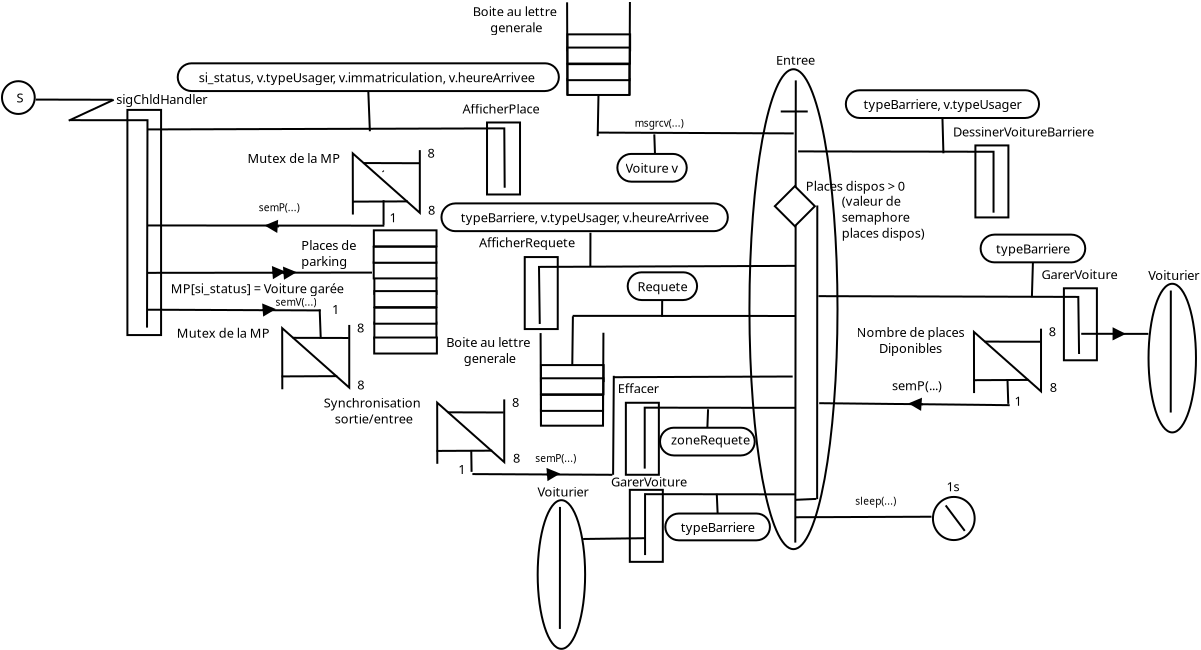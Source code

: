 <?xml version="1.0" encoding="UTF-8"?>
<dia:diagram xmlns:dia="http://www.lysator.liu.se/~alla/dia/">
  <dia:layer name="Arrière-plan" visible="true" active="true">
    <dia:group>
      <dia:object type="Standard - PolyLine" version="0" id="O0">
        <dia:attribute name="obj_pos">
          <dia:point val="-5.609,18.072"/>
        </dia:attribute>
        <dia:attribute name="obj_bb">
          <dia:rectangle val="-5.665,14.803;-2.211,18.122"/>
        </dia:attribute>
        <dia:attribute name="poly_points">
          <dia:point val="-5.609,18.072"/>
          <dia:point val="-5.615,15.017"/>
          <dia:point val="-2.261,17.988"/>
          <dia:point val="-2.261,14.853"/>
        </dia:attribute>
      </dia:object>
      <dia:object type="Standard - Line" version="0" id="O1">
        <dia:attribute name="obj_pos">
          <dia:point val="-5.647,17.429"/>
        </dia:attribute>
        <dia:attribute name="obj_bb">
          <dia:rectangle val="-5.697,17.366;-2.811,17.479"/>
        </dia:attribute>
        <dia:attribute name="conn_endpoints">
          <dia:point val="-5.647,17.429"/>
          <dia:point val="-2.861,17.416"/>
        </dia:attribute>
        <dia:attribute name="numcp">
          <dia:int val="1"/>
        </dia:attribute>
      </dia:object>
      <dia:object type="Standard - Line" version="0" id="O2">
        <dia:attribute name="obj_pos">
          <dia:point val="-5.086,15.499"/>
        </dia:attribute>
        <dia:attribute name="obj_bb">
          <dia:rectangle val="-5.136,15.449;-2.238,15.558"/>
        </dia:attribute>
        <dia:attribute name="conn_endpoints">
          <dia:point val="-5.086,15.499"/>
          <dia:point val="-2.289,15.508"/>
        </dia:attribute>
        <dia:attribute name="numcp">
          <dia:int val="1"/>
        </dia:attribute>
      </dia:object>
      <dia:object type="Standard - Text" version="1" id="O3">
        <dia:attribute name="obj_pos">
          <dia:point val="-1.825,18.016"/>
        </dia:attribute>
        <dia:attribute name="obj_bb">
          <dia:rectangle val="-1.825,17.421;-1.418,18.168"/>
        </dia:attribute>
        <dia:attribute name="text">
          <dia:composite type="text">
            <dia:attribute name="string">
              <dia:string>#8#</dia:string>
            </dia:attribute>
            <dia:attribute name="font">
              <dia:font family="sans" style="0" name="Helvetica"/>
            </dia:attribute>
            <dia:attribute name="height">
              <dia:real val="0.8"/>
            </dia:attribute>
            <dia:attribute name="pos">
              <dia:point val="-1.825,18.016"/>
            </dia:attribute>
            <dia:attribute name="color">
              <dia:color val="#000000"/>
            </dia:attribute>
            <dia:attribute name="alignment">
              <dia:enum val="0"/>
            </dia:attribute>
          </dia:composite>
        </dia:attribute>
        <dia:attribute name="valign">
          <dia:enum val="3"/>
        </dia:attribute>
      </dia:object>
      <dia:object type="Standard - Text" version="1" id="O4">
        <dia:attribute name="obj_pos">
          <dia:point val="-1.872,15.236"/>
        </dia:attribute>
        <dia:attribute name="obj_bb">
          <dia:rectangle val="-1.872,14.641;-1.465,15.388"/>
        </dia:attribute>
        <dia:attribute name="text">
          <dia:composite type="text">
            <dia:attribute name="string">
              <dia:string>#8#</dia:string>
            </dia:attribute>
            <dia:attribute name="font">
              <dia:font family="sans" style="0" name="Helvetica"/>
            </dia:attribute>
            <dia:attribute name="height">
              <dia:real val="0.8"/>
            </dia:attribute>
            <dia:attribute name="pos">
              <dia:point val="-1.872,15.236"/>
            </dia:attribute>
            <dia:attribute name="color">
              <dia:color val="#000000"/>
            </dia:attribute>
            <dia:attribute name="alignment">
              <dia:enum val="0"/>
            </dia:attribute>
          </dia:composite>
        </dia:attribute>
        <dia:attribute name="valign">
          <dia:enum val="3"/>
        </dia:attribute>
      </dia:object>
      <dia:object type="Standard - Text" version="1" id="O5">
        <dia:attribute name="obj_pos">
          <dia:point val="-8.786,15.416"/>
        </dia:attribute>
        <dia:attribute name="obj_bb">
          <dia:rectangle val="-11.691,14.642;-5.881,16.189"/>
        </dia:attribute>
        <dia:attribute name="text">
          <dia:composite type="text">
            <dia:attribute name="string">
              <dia:string>#Nombre de places
Diponibles#</dia:string>
            </dia:attribute>
            <dia:attribute name="font">
              <dia:font family="sans" style="0" name="Helvetica"/>
            </dia:attribute>
            <dia:attribute name="height">
              <dia:real val="0.8"/>
            </dia:attribute>
            <dia:attribute name="pos">
              <dia:point val="-8.786,15.237"/>
            </dia:attribute>
            <dia:attribute name="color">
              <dia:color val="#000000"/>
            </dia:attribute>
            <dia:attribute name="alignment">
              <dia:enum val="1"/>
            </dia:attribute>
          </dia:composite>
        </dia:attribute>
        <dia:attribute name="valign">
          <dia:enum val="2"/>
        </dia:attribute>
      </dia:object>
      <dia:object type="Standard - Text" version="1" id="O6">
        <dia:attribute name="obj_pos">
          <dia:point val="-8.01,16.597"/>
        </dia:attribute>
        <dia:attribute name="obj_bb">
          <dia:rectangle val="-8.01,16.002;-8.01,16.749"/>
        </dia:attribute>
        <dia:attribute name="text">
          <dia:composite type="text">
            <dia:attribute name="string">
              <dia:string>##</dia:string>
            </dia:attribute>
            <dia:attribute name="font">
              <dia:font family="sans" style="0" name="Helvetica"/>
            </dia:attribute>
            <dia:attribute name="height">
              <dia:real val="0.8"/>
            </dia:attribute>
            <dia:attribute name="pos">
              <dia:point val="-8.01,16.597"/>
            </dia:attribute>
            <dia:attribute name="color">
              <dia:color val="#000000"/>
            </dia:attribute>
            <dia:attribute name="alignment">
              <dia:enum val="0"/>
            </dia:attribute>
          </dia:composite>
        </dia:attribute>
        <dia:attribute name="valign">
          <dia:enum val="3"/>
        </dia:attribute>
      </dia:object>
    </dia:group>
    <dia:group>
      <dia:object type="Standard - PolyLine" version="0" id="O7">
        <dia:attribute name="obj_pos">
          <dia:point val="-36.668,9.145"/>
        </dia:attribute>
        <dia:attribute name="obj_bb">
          <dia:rectangle val="-36.724,5.876;-33.271,9.195"/>
        </dia:attribute>
        <dia:attribute name="poly_points">
          <dia:point val="-36.668,9.145"/>
          <dia:point val="-36.674,6.09"/>
          <dia:point val="-33.321,9.061"/>
          <dia:point val="-33.321,5.926"/>
        </dia:attribute>
      </dia:object>
      <dia:object type="Standard - Line" version="0" id="O8">
        <dia:attribute name="obj_pos">
          <dia:point val="-36.706,8.502"/>
        </dia:attribute>
        <dia:attribute name="obj_bb">
          <dia:rectangle val="-36.757,8.439;-33.87,8.552"/>
        </dia:attribute>
        <dia:attribute name="conn_endpoints">
          <dia:point val="-36.706,8.502"/>
          <dia:point val="-33.92,8.489"/>
        </dia:attribute>
        <dia:attribute name="numcp">
          <dia:int val="1"/>
        </dia:attribute>
      </dia:object>
      <dia:object type="Standard - Line" version="0" id="O9">
        <dia:attribute name="obj_pos">
          <dia:point val="-36.145,6.572"/>
        </dia:attribute>
        <dia:attribute name="obj_bb">
          <dia:rectangle val="-36.196,6.522;-33.298,6.631"/>
        </dia:attribute>
        <dia:attribute name="conn_endpoints">
          <dia:point val="-36.145,6.572"/>
          <dia:point val="-33.348,6.581"/>
        </dia:attribute>
        <dia:attribute name="numcp">
          <dia:int val="1"/>
        </dia:attribute>
      </dia:object>
      <dia:object type="Standard - Text" version="1" id="O10">
        <dia:attribute name="obj_pos">
          <dia:point val="-32.917,9.154"/>
        </dia:attribute>
        <dia:attribute name="obj_bb">
          <dia:rectangle val="-32.917,8.559;-32.509,9.306"/>
        </dia:attribute>
        <dia:attribute name="text">
          <dia:composite type="text">
            <dia:attribute name="string">
              <dia:string>#8#</dia:string>
            </dia:attribute>
            <dia:attribute name="font">
              <dia:font family="sans" style="0" name="Helvetica"/>
            </dia:attribute>
            <dia:attribute name="height">
              <dia:real val="0.8"/>
            </dia:attribute>
            <dia:attribute name="pos">
              <dia:point val="-32.917,9.154"/>
            </dia:attribute>
            <dia:attribute name="color">
              <dia:color val="#000000"/>
            </dia:attribute>
            <dia:attribute name="alignment">
              <dia:enum val="0"/>
            </dia:attribute>
          </dia:composite>
        </dia:attribute>
        <dia:attribute name="valign">
          <dia:enum val="3"/>
        </dia:attribute>
      </dia:object>
      <dia:object type="Standard - Text" version="1" id="O11">
        <dia:attribute name="obj_pos">
          <dia:point val="-32.931,6.309"/>
        </dia:attribute>
        <dia:attribute name="obj_bb">
          <dia:rectangle val="-32.931,5.714;-32.524,6.461"/>
        </dia:attribute>
        <dia:attribute name="text">
          <dia:composite type="text">
            <dia:attribute name="string">
              <dia:string>#8#</dia:string>
            </dia:attribute>
            <dia:attribute name="font">
              <dia:font family="sans" style="0" name="Helvetica"/>
            </dia:attribute>
            <dia:attribute name="height">
              <dia:real val="0.8"/>
            </dia:attribute>
            <dia:attribute name="pos">
              <dia:point val="-32.931,6.309"/>
            </dia:attribute>
            <dia:attribute name="color">
              <dia:color val="#000000"/>
            </dia:attribute>
            <dia:attribute name="alignment">
              <dia:enum val="0"/>
            </dia:attribute>
          </dia:composite>
        </dia:attribute>
        <dia:attribute name="valign">
          <dia:enum val="3"/>
        </dia:attribute>
      </dia:object>
      <dia:object type="Standard - Text" version="1" id="O12">
        <dia:attribute name="obj_pos">
          <dia:point val="-39.619,6.327"/>
        </dia:attribute>
        <dia:attribute name="obj_bb">
          <dia:rectangle val="-42.064,5.953;-37.174,6.7"/>
        </dia:attribute>
        <dia:attribute name="text">
          <dia:composite type="text">
            <dia:attribute name="string">
              <dia:string>#Mutex de la MP#</dia:string>
            </dia:attribute>
            <dia:attribute name="font">
              <dia:font family="sans" style="0" name="Helvetica"/>
            </dia:attribute>
            <dia:attribute name="height">
              <dia:real val="0.8"/>
            </dia:attribute>
            <dia:attribute name="pos">
              <dia:point val="-39.619,6.548"/>
            </dia:attribute>
            <dia:attribute name="color">
              <dia:color val="#000000"/>
            </dia:attribute>
            <dia:attribute name="alignment">
              <dia:enum val="1"/>
            </dia:attribute>
          </dia:composite>
        </dia:attribute>
        <dia:attribute name="valign">
          <dia:enum val="2"/>
        </dia:attribute>
      </dia:object>
      <dia:object type="Standard - Text" version="1" id="O13">
        <dia:attribute name="obj_pos">
          <dia:point val="-39.069,7.67"/>
        </dia:attribute>
        <dia:attribute name="obj_bb">
          <dia:rectangle val="-39.069,7.075;-39.069,7.822"/>
        </dia:attribute>
        <dia:attribute name="text">
          <dia:composite type="text">
            <dia:attribute name="string">
              <dia:string>##</dia:string>
            </dia:attribute>
            <dia:attribute name="font">
              <dia:font family="sans" style="0" name="Helvetica"/>
            </dia:attribute>
            <dia:attribute name="height">
              <dia:real val="0.8"/>
            </dia:attribute>
            <dia:attribute name="pos">
              <dia:point val="-39.069,7.67"/>
            </dia:attribute>
            <dia:attribute name="color">
              <dia:color val="#000000"/>
            </dia:attribute>
            <dia:attribute name="alignment">
              <dia:enum val="0"/>
            </dia:attribute>
          </dia:composite>
        </dia:attribute>
        <dia:attribute name="valign">
          <dia:enum val="3"/>
        </dia:attribute>
      </dia:object>
    </dia:group>
    <dia:group>
      <dia:object type="Standard - Box" version="0" id="O14">
        <dia:attribute name="obj_pos">
          <dia:point val="-25.94,2.368"/>
        </dia:attribute>
        <dia:attribute name="obj_bb">
          <dia:rectangle val="-25.99,2.318;-22.787,3.218"/>
        </dia:attribute>
        <dia:attribute name="elem_corner">
          <dia:point val="-25.94,2.368"/>
        </dia:attribute>
        <dia:attribute name="elem_width">
          <dia:real val="3.103"/>
        </dia:attribute>
        <dia:attribute name="elem_height">
          <dia:real val="0.8"/>
        </dia:attribute>
        <dia:attribute name="show_background">
          <dia:boolean val="true"/>
        </dia:attribute>
      </dia:object>
      <dia:object type="Standard - Box" version="0" id="O15">
        <dia:attribute name="obj_pos">
          <dia:point val="-25.94,1.628"/>
        </dia:attribute>
        <dia:attribute name="obj_bb">
          <dia:rectangle val="-25.99,1.578;-22.787,2.478"/>
        </dia:attribute>
        <dia:attribute name="elem_corner">
          <dia:point val="-25.94,1.628"/>
        </dia:attribute>
        <dia:attribute name="elem_width">
          <dia:real val="3.103"/>
        </dia:attribute>
        <dia:attribute name="elem_height">
          <dia:real val="0.8"/>
        </dia:attribute>
        <dia:attribute name="show_background">
          <dia:boolean val="true"/>
        </dia:attribute>
      </dia:object>
      <dia:object type="Standard - Box" version="0" id="O16">
        <dia:attribute name="obj_pos">
          <dia:point val="-25.94,0.138"/>
        </dia:attribute>
        <dia:attribute name="obj_bb">
          <dia:rectangle val="-25.99,0.088;-22.756,0.988"/>
        </dia:attribute>
        <dia:attribute name="elem_corner">
          <dia:point val="-25.94,0.138"/>
        </dia:attribute>
        <dia:attribute name="elem_width">
          <dia:real val="3.134"/>
        </dia:attribute>
        <dia:attribute name="elem_height">
          <dia:real val="0.8"/>
        </dia:attribute>
        <dia:attribute name="show_background">
          <dia:boolean val="true"/>
        </dia:attribute>
      </dia:object>
      <dia:object type="Standard - Box" version="0" id="O17">
        <dia:attribute name="obj_pos">
          <dia:point val="-25.94,0.798"/>
        </dia:attribute>
        <dia:attribute name="obj_bb">
          <dia:rectangle val="-25.99,0.748;-22.766,1.648"/>
        </dia:attribute>
        <dia:attribute name="elem_corner">
          <dia:point val="-25.94,0.798"/>
        </dia:attribute>
        <dia:attribute name="elem_width">
          <dia:real val="3.124"/>
        </dia:attribute>
        <dia:attribute name="elem_height">
          <dia:real val="0.8"/>
        </dia:attribute>
        <dia:attribute name="show_background">
          <dia:boolean val="true"/>
        </dia:attribute>
      </dia:object>
      <dia:object type="Standard - Line" version="0" id="O18">
        <dia:attribute name="obj_pos">
          <dia:point val="-25.94,3.168"/>
        </dia:attribute>
        <dia:attribute name="obj_bb">
          <dia:rectangle val="-26.008,-1.513;-25.89,3.219"/>
        </dia:attribute>
        <dia:attribute name="conn_endpoints">
          <dia:point val="-25.94,3.168"/>
          <dia:point val="-25.957,-1.463"/>
        </dia:attribute>
        <dia:attribute name="numcp">
          <dia:int val="1"/>
        </dia:attribute>
        <dia:connections>
          <dia:connection handle="0" to="O14" connection="5"/>
        </dia:connections>
      </dia:object>
      <dia:object type="Standard - Line" version="0" id="O19">
        <dia:attribute name="obj_pos">
          <dia:point val="-22.837,3.168"/>
        </dia:attribute>
        <dia:attribute name="obj_bb">
          <dia:rectangle val="-22.887,-1.53;-22.766,3.219"/>
        </dia:attribute>
        <dia:attribute name="conn_endpoints">
          <dia:point val="-22.837,3.168"/>
          <dia:point val="-22.816,-1.48"/>
        </dia:attribute>
        <dia:attribute name="numcp">
          <dia:int val="1"/>
        </dia:attribute>
        <dia:connections>
          <dia:connection handle="0" to="O14" connection="7"/>
        </dia:connections>
      </dia:object>
      <dia:object type="Standard - Text" version="1" id="O20">
        <dia:attribute name="obj_pos">
          <dia:point val="-28.497,-0.612"/>
        </dia:attribute>
        <dia:attribute name="obj_bb">
          <dia:rectangle val="-30.885,-1.385;-26.11,0.162"/>
        </dia:attribute>
        <dia:attribute name="text">
          <dia:composite type="text">
            <dia:attribute name="string">
              <dia:string>#Boite au lettre 
generale#</dia:string>
            </dia:attribute>
            <dia:attribute name="font">
              <dia:font family="sans" style="0" name="Helvetica"/>
            </dia:attribute>
            <dia:attribute name="height">
              <dia:real val="0.8"/>
            </dia:attribute>
            <dia:attribute name="pos">
              <dia:point val="-28.497,-0.79"/>
            </dia:attribute>
            <dia:attribute name="color">
              <dia:color val="#000000"/>
            </dia:attribute>
            <dia:attribute name="alignment">
              <dia:enum val="1"/>
            </dia:attribute>
          </dia:composite>
        </dia:attribute>
        <dia:attribute name="valign">
          <dia:enum val="2"/>
        </dia:attribute>
      </dia:object>
    </dia:group>
    <dia:group>
      <dia:object type="Standard - Ellipse" version="0" id="O21">
        <dia:attribute name="obj_pos">
          <dia:point val="3.115,12.608"/>
        </dia:attribute>
        <dia:attribute name="obj_bb">
          <dia:rectangle val="3.065,12.558;5.536,20.091"/>
        </dia:attribute>
        <dia:attribute name="elem_corner">
          <dia:point val="3.115,12.608"/>
        </dia:attribute>
        <dia:attribute name="elem_width">
          <dia:real val="2.372"/>
        </dia:attribute>
        <dia:attribute name="elem_height">
          <dia:real val="7.433"/>
        </dia:attribute>
      </dia:object>
      <dia:object type="Standard - Line" version="0" id="O22">
        <dia:attribute name="obj_pos">
          <dia:point val="4.229,12.947"/>
        </dia:attribute>
        <dia:attribute name="obj_bb">
          <dia:rectangle val="4.175,12.897;4.279,19.095"/>
        </dia:attribute>
        <dia:attribute name="conn_endpoints">
          <dia:point val="4.229,12.947"/>
          <dia:point val="4.225,19.045"/>
        </dia:attribute>
        <dia:attribute name="numcp">
          <dia:int val="1"/>
        </dia:attribute>
      </dia:object>
      <dia:object type="Standard - Text" version="1" id="O23">
        <dia:attribute name="obj_pos">
          <dia:point val="3.103,12.424"/>
        </dia:attribute>
        <dia:attribute name="obj_bb">
          <dia:rectangle val="3.103,11.829;5.813,12.577"/>
        </dia:attribute>
        <dia:attribute name="text">
          <dia:composite type="text">
            <dia:attribute name="string">
              <dia:string>#Voiturier#</dia:string>
            </dia:attribute>
            <dia:attribute name="font">
              <dia:font family="sans" style="0" name="Helvetica"/>
            </dia:attribute>
            <dia:attribute name="height">
              <dia:real val="0.8"/>
            </dia:attribute>
            <dia:attribute name="pos">
              <dia:point val="3.103,12.424"/>
            </dia:attribute>
            <dia:attribute name="color">
              <dia:color val="#000000"/>
            </dia:attribute>
            <dia:attribute name="alignment">
              <dia:enum val="0"/>
            </dia:attribute>
          </dia:composite>
        </dia:attribute>
        <dia:attribute name="valign">
          <dia:enum val="3"/>
        </dia:attribute>
      </dia:object>
    </dia:group>
    <dia:object type="Standard - Text" version="1" id="O24">
      <dia:attribute name="obj_pos">
        <dia:point val="-48.503,3.618"/>
      </dia:attribute>
      <dia:attribute name="obj_bb">
        <dia:rectangle val="-48.503,3.023;-43.625,3.77"/>
      </dia:attribute>
      <dia:attribute name="text">
        <dia:composite type="text">
          <dia:attribute name="string">
            <dia:string>#sigChldHandler#</dia:string>
          </dia:attribute>
          <dia:attribute name="font">
            <dia:font family="sans" style="0" name="Helvetica"/>
          </dia:attribute>
          <dia:attribute name="height">
            <dia:real val="0.8"/>
          </dia:attribute>
          <dia:attribute name="pos">
            <dia:point val="-48.503,3.618"/>
          </dia:attribute>
          <dia:attribute name="color">
            <dia:color val="#000000"/>
          </dia:attribute>
          <dia:attribute name="alignment">
            <dia:enum val="0"/>
          </dia:attribute>
        </dia:composite>
      </dia:attribute>
      <dia:attribute name="valign">
        <dia:enum val="3"/>
      </dia:attribute>
    </dia:object>
    <dia:object type="Standard - Ellipse" version="0" id="O25">
      <dia:attribute name="obj_pos">
        <dia:point val="-54.212,2.48"/>
      </dia:attribute>
      <dia:attribute name="obj_bb">
        <dia:rectangle val="-54.262,2.43;-52.525,4.167"/>
      </dia:attribute>
      <dia:attribute name="elem_corner">
        <dia:point val="-54.212,2.48"/>
      </dia:attribute>
      <dia:attribute name="elem_width">
        <dia:real val="1.637"/>
      </dia:attribute>
      <dia:attribute name="elem_height">
        <dia:real val="1.637"/>
      </dia:attribute>
    </dia:object>
    <dia:object type="Standard - Box" version="0" id="O26">
      <dia:attribute name="obj_pos">
        <dia:point val="-47.942,3.915"/>
      </dia:attribute>
      <dia:attribute name="obj_bb">
        <dia:rectangle val="-47.992,3.865;-46.208,15.222"/>
      </dia:attribute>
      <dia:attribute name="elem_corner">
        <dia:point val="-47.942,3.915"/>
      </dia:attribute>
      <dia:attribute name="elem_width">
        <dia:real val="1.684"/>
      </dia:attribute>
      <dia:attribute name="elem_height">
        <dia:real val="11.258"/>
      </dia:attribute>
      <dia:attribute name="show_background">
        <dia:boolean val="true"/>
      </dia:attribute>
    </dia:object>
    <dia:object type="Standard - PolyLine" version="0" id="O27">
      <dia:attribute name="obj_pos">
        <dia:point val="-50.803,4.428"/>
      </dia:attribute>
      <dia:attribute name="obj_bb">
        <dia:rectangle val="-50.853,4.378;-46.888,14.851"/>
      </dia:attribute>
      <dia:attribute name="poly_points">
        <dia:point val="-50.803,4.428"/>
        <dia:point val="-46.938,4.429"/>
        <dia:point val="-46.961,14.801"/>
      </dia:attribute>
    </dia:object>
    <dia:object type="Standard - Line" version="0" id="O28">
      <dia:attribute name="obj_pos">
        <dia:point val="-50.878,4.452"/>
      </dia:attribute>
      <dia:attribute name="obj_bb">
        <dia:rectangle val="-50.944,3.34;-48.558,4.519"/>
      </dia:attribute>
      <dia:attribute name="conn_endpoints">
        <dia:point val="-50.878,4.452"/>
        <dia:point val="-48.624,3.407"/>
      </dia:attribute>
      <dia:attribute name="numcp">
        <dia:int val="1"/>
      </dia:attribute>
    </dia:object>
    <dia:object type="Standard - Line" version="0" id="O29">
      <dia:attribute name="obj_pos">
        <dia:point val="-48.689,3.407"/>
      </dia:attribute>
      <dia:attribute name="obj_bb">
        <dia:rectangle val="-52.575,3.349;-48.639,3.457"/>
      </dia:attribute>
      <dia:attribute name="conn_endpoints">
        <dia:point val="-48.689,3.407"/>
        <dia:point val="-52.525,3.399"/>
      </dia:attribute>
      <dia:attribute name="numcp">
        <dia:int val="1"/>
      </dia:attribute>
    </dia:object>
    <dia:object type="Standard - Text" version="1" id="O30">
      <dia:attribute name="obj_pos">
        <dia:point val="-53.489,3.545"/>
      </dia:attribute>
      <dia:attribute name="obj_bb">
        <dia:rectangle val="-53.489,2.95;-53.082,3.697"/>
      </dia:attribute>
      <dia:attribute name="text">
        <dia:composite type="text">
          <dia:attribute name="string">
            <dia:string>#S#</dia:string>
          </dia:attribute>
          <dia:attribute name="font">
            <dia:font family="sans" style="0" name="Helvetica"/>
          </dia:attribute>
          <dia:attribute name="height">
            <dia:real val="0.8"/>
          </dia:attribute>
          <dia:attribute name="pos">
            <dia:point val="-53.489,3.545"/>
          </dia:attribute>
          <dia:attribute name="color">
            <dia:color val="#000000"/>
          </dia:attribute>
          <dia:attribute name="alignment">
            <dia:enum val="0"/>
          </dia:attribute>
        </dia:composite>
      </dia:attribute>
      <dia:attribute name="valign">
        <dia:enum val="3"/>
      </dia:attribute>
    </dia:object>
    <dia:group>
      <dia:group>
        <dia:object type="Standard - Box" version="0" id="O31">
          <dia:attribute name="obj_pos">
            <dia:point val="-35.594,14.545"/>
          </dia:attribute>
          <dia:attribute name="obj_bb">
            <dia:rectangle val="-35.644,14.495;-32.441,15.395"/>
          </dia:attribute>
          <dia:attribute name="elem_corner">
            <dia:point val="-35.594,14.545"/>
          </dia:attribute>
          <dia:attribute name="elem_width">
            <dia:real val="3.103"/>
          </dia:attribute>
          <dia:attribute name="elem_height">
            <dia:real val="0.8"/>
          </dia:attribute>
          <dia:attribute name="show_background">
            <dia:boolean val="true"/>
          </dia:attribute>
        </dia:object>
        <dia:object type="Standard - Box" version="0" id="O32">
          <dia:attribute name="obj_pos">
            <dia:point val="-35.594,13.805"/>
          </dia:attribute>
          <dia:attribute name="obj_bb">
            <dia:rectangle val="-35.644,13.755;-32.441,14.655"/>
          </dia:attribute>
          <dia:attribute name="elem_corner">
            <dia:point val="-35.594,13.805"/>
          </dia:attribute>
          <dia:attribute name="elem_width">
            <dia:real val="3.103"/>
          </dia:attribute>
          <dia:attribute name="elem_height">
            <dia:real val="0.8"/>
          </dia:attribute>
          <dia:attribute name="show_background">
            <dia:boolean val="true"/>
          </dia:attribute>
        </dia:object>
        <dia:object type="Standard - Box" version="0" id="O33">
          <dia:attribute name="obj_pos">
            <dia:point val="-35.594,12.315"/>
          </dia:attribute>
          <dia:attribute name="obj_bb">
            <dia:rectangle val="-35.644,12.265;-32.438,13.165"/>
          </dia:attribute>
          <dia:attribute name="elem_corner">
            <dia:point val="-35.594,12.315"/>
          </dia:attribute>
          <dia:attribute name="elem_width">
            <dia:real val="3.106"/>
          </dia:attribute>
          <dia:attribute name="elem_height">
            <dia:real val="0.8"/>
          </dia:attribute>
          <dia:attribute name="show_background">
            <dia:boolean val="true"/>
          </dia:attribute>
        </dia:object>
        <dia:object type="Standard - Box" version="0" id="O34">
          <dia:attribute name="obj_pos">
            <dia:point val="-35.594,12.975"/>
          </dia:attribute>
          <dia:attribute name="obj_bb">
            <dia:rectangle val="-35.644,12.925;-32.438,13.825"/>
          </dia:attribute>
          <dia:attribute name="elem_corner">
            <dia:point val="-35.594,12.975"/>
          </dia:attribute>
          <dia:attribute name="elem_width">
            <dia:real val="3.106"/>
          </dia:attribute>
          <dia:attribute name="elem_height">
            <dia:real val="0.8"/>
          </dia:attribute>
          <dia:attribute name="show_background">
            <dia:boolean val="true"/>
          </dia:attribute>
        </dia:object>
        <dia:object type="Standard - Box" version="0" id="O35">
          <dia:attribute name="obj_pos">
            <dia:point val="-35.626,11.54"/>
          </dia:attribute>
          <dia:attribute name="obj_bb">
            <dia:rectangle val="-35.676,11.49;-32.442,12.39"/>
          </dia:attribute>
          <dia:attribute name="elem_corner">
            <dia:point val="-35.626,11.54"/>
          </dia:attribute>
          <dia:attribute name="elem_width">
            <dia:real val="3.134"/>
          </dia:attribute>
          <dia:attribute name="elem_height">
            <dia:real val="0.8"/>
          </dia:attribute>
          <dia:attribute name="show_background">
            <dia:boolean val="true"/>
          </dia:attribute>
        </dia:object>
        <dia:object type="Standard - Box" version="0" id="O36">
          <dia:attribute name="obj_pos">
            <dia:point val="-35.629,10.756"/>
          </dia:attribute>
          <dia:attribute name="obj_bb">
            <dia:rectangle val="-35.679,10.706;-32.445,11.606"/>
          </dia:attribute>
          <dia:attribute name="elem_corner">
            <dia:point val="-35.629,10.756"/>
          </dia:attribute>
          <dia:attribute name="elem_width">
            <dia:real val="3.134"/>
          </dia:attribute>
          <dia:attribute name="elem_height">
            <dia:real val="0.8"/>
          </dia:attribute>
          <dia:attribute name="show_background">
            <dia:boolean val="true"/>
          </dia:attribute>
        </dia:object>
        <dia:object type="Standard - Box" version="0" id="O37">
          <dia:attribute name="obj_pos">
            <dia:point val="-35.62,9.936"/>
          </dia:attribute>
          <dia:attribute name="obj_bb">
            <dia:rectangle val="-35.67,9.886;-32.436,10.787"/>
          </dia:attribute>
          <dia:attribute name="elem_corner">
            <dia:point val="-35.62,9.936"/>
          </dia:attribute>
          <dia:attribute name="elem_width">
            <dia:real val="3.134"/>
          </dia:attribute>
          <dia:attribute name="elem_height">
            <dia:real val="0.8"/>
          </dia:attribute>
          <dia:attribute name="show_background">
            <dia:boolean val="true"/>
          </dia:attribute>
        </dia:object>
        <dia:object type="Standard - Box" version="0" id="O38">
          <dia:attribute name="obj_pos">
            <dia:point val="-35.602,15.296"/>
          </dia:attribute>
          <dia:attribute name="obj_bb">
            <dia:rectangle val="-35.653,15.246;-32.419,16.146"/>
          </dia:attribute>
          <dia:attribute name="elem_corner">
            <dia:point val="-35.602,15.296"/>
          </dia:attribute>
          <dia:attribute name="elem_width">
            <dia:real val="3.134"/>
          </dia:attribute>
          <dia:attribute name="elem_height">
            <dia:real val="0.8"/>
          </dia:attribute>
          <dia:attribute name="show_background">
            <dia:boolean val="true"/>
          </dia:attribute>
        </dia:object>
      </dia:group>
      <dia:object type="Standard - Text" version="1" id="O39">
        <dia:attribute name="obj_pos">
          <dia:point val="-39.254,10.915"/>
        </dia:attribute>
        <dia:attribute name="obj_bb">
          <dia:rectangle val="-39.254,10.32;-36.012,11.867"/>
        </dia:attribute>
        <dia:attribute name="text">
          <dia:composite type="text">
            <dia:attribute name="string">
              <dia:string>#Places de 
parking#</dia:string>
            </dia:attribute>
            <dia:attribute name="font">
              <dia:font family="sans" style="0" name="Helvetica"/>
            </dia:attribute>
            <dia:attribute name="height">
              <dia:real val="0.8"/>
            </dia:attribute>
            <dia:attribute name="pos">
              <dia:point val="-39.254,10.915"/>
            </dia:attribute>
            <dia:attribute name="color">
              <dia:color val="#000000"/>
            </dia:attribute>
            <dia:attribute name="alignment">
              <dia:enum val="0"/>
            </dia:attribute>
          </dia:composite>
        </dia:attribute>
        <dia:attribute name="valign">
          <dia:enum val="3"/>
        </dia:attribute>
      </dia:object>
    </dia:group>
    <dia:group>
      <dia:group>
        <dia:object type="Standard - Ellipse" version="0" id="O40">
          <dia:attribute name="obj_pos">
            <dia:point val="-16.84,1.882"/>
          </dia:attribute>
          <dia:attribute name="obj_bb">
            <dia:rectangle val="-16.89,1.832;-12.387,25.927"/>
          </dia:attribute>
          <dia:attribute name="elem_corner">
            <dia:point val="-16.84,1.882"/>
          </dia:attribute>
          <dia:attribute name="elem_width">
            <dia:real val="4.403"/>
          </dia:attribute>
          <dia:attribute name="elem_height">
            <dia:real val="23.995"/>
          </dia:attribute>
        </dia:object>
        <dia:object type="Standard - Text" version="1" id="O41">
          <dia:attribute name="obj_pos">
            <dia:point val="-15.508,1.656"/>
          </dia:attribute>
          <dia:attribute name="obj_bb">
            <dia:rectangle val="-15.508,1.061;-13.41,1.808"/>
          </dia:attribute>
          <dia:attribute name="text">
            <dia:composite type="text">
              <dia:attribute name="string">
                <dia:string>#Entree#</dia:string>
              </dia:attribute>
              <dia:attribute name="font">
                <dia:font family="sans" style="0" name="Helvetica"/>
              </dia:attribute>
              <dia:attribute name="height">
                <dia:real val="0.8"/>
              </dia:attribute>
              <dia:attribute name="pos">
                <dia:point val="-15.508,1.656"/>
              </dia:attribute>
              <dia:attribute name="color">
                <dia:color val="#000000"/>
              </dia:attribute>
              <dia:attribute name="alignment">
                <dia:enum val="0"/>
              </dia:attribute>
            </dia:composite>
          </dia:attribute>
          <dia:attribute name="valign">
            <dia:enum val="3"/>
          </dia:attribute>
        </dia:object>
        <dia:object type="Standard - Line" version="0" id="O42">
          <dia:attribute name="obj_pos">
            <dia:point val="-14.523,2.44"/>
          </dia:attribute>
          <dia:attribute name="obj_bb">
            <dia:rectangle val="-14.597,2.39;-14.473,25.599"/>
          </dia:attribute>
          <dia:attribute name="conn_endpoints">
            <dia:point val="-14.523,2.44"/>
            <dia:point val="-14.547,25.549"/>
          </dia:attribute>
          <dia:attribute name="numcp">
            <dia:int val="1"/>
          </dia:attribute>
        </dia:object>
      </dia:group>
      <dia:object type="Standard - Line" version="0" id="O43">
        <dia:attribute name="obj_pos">
          <dia:point val="-15.275,3.994"/>
        </dia:attribute>
        <dia:attribute name="obj_bb">
          <dia:rectangle val="-15.325,3.944;-13.875,4.044"/>
        </dia:attribute>
        <dia:attribute name="conn_endpoints">
          <dia:point val="-15.275,3.994"/>
          <dia:point val="-13.925,3.994"/>
        </dia:attribute>
        <dia:attribute name="numcp">
          <dia:int val="1"/>
        </dia:attribute>
      </dia:object>
    </dia:group>
    <dia:object type="Standard - Box" version="0" id="O44">
      <dia:attribute name="obj_pos">
        <dia:point val="-29.961,4.544"/>
      </dia:attribute>
      <dia:attribute name="obj_bb">
        <dia:rectangle val="-30.011,4.494;-28.261,8.194"/>
      </dia:attribute>
      <dia:attribute name="elem_corner">
        <dia:point val="-29.961,4.544"/>
      </dia:attribute>
      <dia:attribute name="elem_width">
        <dia:real val="1.65"/>
      </dia:attribute>
      <dia:attribute name="elem_height">
        <dia:real val="3.6"/>
      </dia:attribute>
      <dia:attribute name="show_background">
        <dia:boolean val="true"/>
      </dia:attribute>
    </dia:object>
    <dia:object type="Standard - Text" version="1" id="O45">
      <dia:attribute name="obj_pos">
        <dia:point val="-31.191,4.098"/>
      </dia:attribute>
      <dia:attribute name="obj_bb">
        <dia:rectangle val="-31.191,3.503;-27.016,4.25"/>
      </dia:attribute>
      <dia:attribute name="text">
        <dia:composite type="text">
          <dia:attribute name="string">
            <dia:string>#AfficherPlace#</dia:string>
          </dia:attribute>
          <dia:attribute name="font">
            <dia:font family="sans" style="0" name="Helvetica"/>
          </dia:attribute>
          <dia:attribute name="height">
            <dia:real val="0.8"/>
          </dia:attribute>
          <dia:attribute name="pos">
            <dia:point val="-31.191,4.098"/>
          </dia:attribute>
          <dia:attribute name="color">
            <dia:color val="#000000"/>
          </dia:attribute>
          <dia:attribute name="alignment">
            <dia:enum val="0"/>
          </dia:attribute>
        </dia:composite>
      </dia:attribute>
      <dia:attribute name="valign">
        <dia:enum val="3"/>
      </dia:attribute>
    </dia:object>
    <dia:object type="Standard - Box" version="0" id="O46">
      <dia:attribute name="obj_pos">
        <dia:point val="-45.425,1.585"/>
      </dia:attribute>
      <dia:attribute name="obj_bb">
        <dia:rectangle val="-45.475,1.535;-26.319,3.023"/>
      </dia:attribute>
      <dia:attribute name="elem_corner">
        <dia:point val="-45.425,1.585"/>
      </dia:attribute>
      <dia:attribute name="elem_width">
        <dia:real val="19.056"/>
      </dia:attribute>
      <dia:attribute name="elem_height">
        <dia:real val="1.387"/>
      </dia:attribute>
      <dia:attribute name="border_width">
        <dia:real val="0.1"/>
      </dia:attribute>
      <dia:attribute name="show_background">
        <dia:boolean val="true"/>
      </dia:attribute>
      <dia:attribute name="corner_radius">
        <dia:real val="5"/>
      </dia:attribute>
    </dia:object>
    <dia:object type="Standard - Text" version="1" id="O47">
      <dia:attribute name="obj_pos">
        <dia:point val="-35.897,2.279"/>
      </dia:attribute>
      <dia:attribute name="obj_bb">
        <dia:rectangle val="-45.248,1.905;-26.546,2.653"/>
      </dia:attribute>
      <dia:attribute name="text">
        <dia:composite type="text">
          <dia:attribute name="string">
            <dia:string>#si_status, v.typeUsager, v.immatriculation, v.heureArrivee #</dia:string>
          </dia:attribute>
          <dia:attribute name="font">
            <dia:font family="sans" style="0" name="Helvetica"/>
          </dia:attribute>
          <dia:attribute name="height">
            <dia:real val="0.8"/>
          </dia:attribute>
          <dia:attribute name="pos">
            <dia:point val="-35.897,2.5"/>
          </dia:attribute>
          <dia:attribute name="color">
            <dia:color val="#000000"/>
          </dia:attribute>
          <dia:attribute name="alignment">
            <dia:enum val="1"/>
          </dia:attribute>
        </dia:composite>
      </dia:attribute>
      <dia:attribute name="valign">
        <dia:enum val="2"/>
      </dia:attribute>
      <dia:connections>
        <dia:connection handle="0" to="O46" connection="8"/>
      </dia:connections>
    </dia:object>
    <dia:object type="Standard - Line" version="0" id="O48">
      <dia:attribute name="obj_pos">
        <dia:point val="-35.897,2.973"/>
      </dia:attribute>
      <dia:attribute name="obj_bb">
        <dia:rectangle val="-35.949,2.921;-35.766,5.034"/>
      </dia:attribute>
      <dia:attribute name="conn_endpoints">
        <dia:point val="-35.897,2.973"/>
        <dia:point val="-35.818,4.982"/>
      </dia:attribute>
      <dia:attribute name="numcp">
        <dia:int val="1"/>
      </dia:attribute>
      <dia:connections>
        <dia:connection handle="0" to="O46" connection="6"/>
      </dia:connections>
    </dia:object>
    <dia:object type="Standard - PolyLine" version="0" id="O49">
      <dia:attribute name="obj_pos">
        <dia:point val="-46.925,4.891"/>
      </dia:attribute>
      <dia:attribute name="obj_bb">
        <dia:rectangle val="-46.975,4.789;-29.028,7.857"/>
      </dia:attribute>
      <dia:attribute name="poly_points">
        <dia:point val="-46.925,4.891"/>
        <dia:point val="-29.097,4.839"/>
        <dia:point val="-29.078,7.807"/>
      </dia:attribute>
    </dia:object>
    <dia:object type="Standard - Line" version="0" id="O50">
      <dia:attribute name="obj_pos">
        <dia:point val="-46.955,9.692"/>
      </dia:attribute>
      <dia:attribute name="obj_bb">
        <dia:rectangle val="-47.005,9.642;-35.046,9.753"/>
      </dia:attribute>
      <dia:attribute name="conn_endpoints">
        <dia:point val="-46.955,9.692"/>
        <dia:point val="-35.096,9.703"/>
      </dia:attribute>
      <dia:attribute name="numcp">
        <dia:int val="1"/>
      </dia:attribute>
    </dia:object>
    <dia:object type="Standard - Line" version="0" id="O51">
      <dia:attribute name="obj_pos">
        <dia:point val="-35.173,6.965"/>
      </dia:attribute>
      <dia:attribute name="obj_bb">
        <dia:rectangle val="-35.243,6.895;-35.063,7.075"/>
      </dia:attribute>
      <dia:attribute name="conn_endpoints">
        <dia:point val="-35.173,6.965"/>
        <dia:point val="-35.134,7.004"/>
      </dia:attribute>
      <dia:attribute name="numcp">
        <dia:int val="1"/>
      </dia:attribute>
    </dia:object>
    <dia:object type="Standard - Line" version="0" id="O52">
      <dia:attribute name="obj_pos">
        <dia:point val="-35.134,8.431"/>
      </dia:attribute>
      <dia:attribute name="obj_bb">
        <dia:rectangle val="-35.184,8.381;-35.084,9.714"/>
      </dia:attribute>
      <dia:attribute name="conn_endpoints">
        <dia:point val="-35.134,8.431"/>
        <dia:point val="-35.134,9.664"/>
      </dia:attribute>
      <dia:attribute name="numcp">
        <dia:int val="1"/>
      </dia:attribute>
    </dia:object>
    <dia:object type="Standard - Line" version="0" id="O53">
      <dia:attribute name="obj_pos">
        <dia:point val="-40.358,9.743"/>
      </dia:attribute>
      <dia:attribute name="obj_bb">
        <dia:rectangle val="-41.137,9.404;-40.305,10.065"/>
      </dia:attribute>
      <dia:attribute name="conn_endpoints">
        <dia:point val="-40.358,9.743"/>
        <dia:point val="-41.025,9.697"/>
      </dia:attribute>
      <dia:attribute name="numcp">
        <dia:int val="1"/>
      </dia:attribute>
      <dia:attribute name="end_arrow">
        <dia:enum val="3"/>
      </dia:attribute>
      <dia:attribute name="end_arrow_length">
        <dia:real val="0.5"/>
      </dia:attribute>
      <dia:attribute name="end_arrow_width">
        <dia:real val="0.5"/>
      </dia:attribute>
      <dia:connections>
        <dia:connection handle="1" to="O50" connection="0"/>
      </dia:connections>
    </dia:object>
    <dia:object type="Standard - Text" version="1" id="O54">
      <dia:attribute name="obj_pos">
        <dia:point val="-34.831,9.538"/>
      </dia:attribute>
      <dia:attribute name="obj_bb">
        <dia:rectangle val="-34.831,8.943;-34.424,9.691"/>
      </dia:attribute>
      <dia:attribute name="text">
        <dia:composite type="text">
          <dia:attribute name="string">
            <dia:string>#1#</dia:string>
          </dia:attribute>
          <dia:attribute name="font">
            <dia:font family="sans" style="0" name="Helvetica"/>
          </dia:attribute>
          <dia:attribute name="height">
            <dia:real val="0.8"/>
          </dia:attribute>
          <dia:attribute name="pos">
            <dia:point val="-34.831,9.538"/>
          </dia:attribute>
          <dia:attribute name="color">
            <dia:color val="#000000"/>
          </dia:attribute>
          <dia:attribute name="alignment">
            <dia:enum val="0"/>
          </dia:attribute>
        </dia:composite>
      </dia:attribute>
      <dia:attribute name="valign">
        <dia:enum val="3"/>
      </dia:attribute>
    </dia:object>
    <dia:object type="Standard - Line" version="0" id="O55">
      <dia:attribute name="obj_pos">
        <dia:point val="-46.941,12.062"/>
      </dia:attribute>
      <dia:attribute name="obj_bb">
        <dia:rectangle val="-46.991,11.999;-35.661,12.112"/>
      </dia:attribute>
      <dia:attribute name="conn_endpoints">
        <dia:point val="-46.941,12.062"/>
        <dia:point val="-35.712,12.049"/>
      </dia:attribute>
      <dia:attribute name="numcp">
        <dia:int val="1"/>
      </dia:attribute>
    </dia:object>
    <dia:object type="Standard - Line" version="0" id="O56">
      <dia:attribute name="obj_pos">
        <dia:point val="-40.712,12.053"/>
      </dia:attribute>
      <dia:attribute name="obj_bb">
        <dia:rectangle val="-40.765,11.718;-39.982,12.378"/>
      </dia:attribute>
      <dia:attribute name="conn_endpoints">
        <dia:point val="-40.712,12.053"/>
        <dia:point val="-40.093,12.006"/>
      </dia:attribute>
      <dia:attribute name="numcp">
        <dia:int val="1"/>
      </dia:attribute>
      <dia:attribute name="end_arrow">
        <dia:enum val="3"/>
      </dia:attribute>
      <dia:attribute name="end_arrow_length">
        <dia:real val="0.5"/>
      </dia:attribute>
      <dia:attribute name="end_arrow_width">
        <dia:real val="0.5"/>
      </dia:attribute>
    </dia:object>
    <dia:object type="Standard - Line" version="0" id="O57">
      <dia:attribute name="obj_pos">
        <dia:point val="-40.159,12.08"/>
      </dia:attribute>
      <dia:attribute name="obj_bb">
        <dia:rectangle val="-40.212,11.744;-39.429,12.404"/>
      </dia:attribute>
      <dia:attribute name="conn_endpoints">
        <dia:point val="-40.159,12.08"/>
        <dia:point val="-39.54,12.033"/>
      </dia:attribute>
      <dia:attribute name="numcp">
        <dia:int val="1"/>
      </dia:attribute>
      <dia:attribute name="end_arrow">
        <dia:enum val="3"/>
      </dia:attribute>
      <dia:attribute name="end_arrow_length">
        <dia:real val="0.5"/>
      </dia:attribute>
      <dia:attribute name="end_arrow_width">
        <dia:real val="0.5"/>
      </dia:attribute>
    </dia:object>
    <dia:object type="Standard - Text" version="1" id="O58">
      <dia:attribute name="obj_pos">
        <dia:point val="-45.769,13.084"/>
      </dia:attribute>
      <dia:attribute name="obj_bb">
        <dia:rectangle val="-45.769,12.489;-36.302,13.236"/>
      </dia:attribute>
      <dia:attribute name="text">
        <dia:composite type="text">
          <dia:attribute name="string">
            <dia:string>#MP[si_status] = Voiture garée#</dia:string>
          </dia:attribute>
          <dia:attribute name="font">
            <dia:font family="sans" style="0" name="Helvetica"/>
          </dia:attribute>
          <dia:attribute name="height">
            <dia:real val="0.8"/>
          </dia:attribute>
          <dia:attribute name="pos">
            <dia:point val="-45.769,13.084"/>
          </dia:attribute>
          <dia:attribute name="color">
            <dia:color val="#000000"/>
          </dia:attribute>
          <dia:attribute name="alignment">
            <dia:enum val="0"/>
          </dia:attribute>
        </dia:composite>
      </dia:attribute>
      <dia:attribute name="valign">
        <dia:enum val="3"/>
      </dia:attribute>
    </dia:object>
    <dia:group>
      <dia:object type="Standard - PolyLine" version="0" id="O59">
        <dia:attribute name="obj_pos">
          <dia:point val="-40.197,17.884"/>
        </dia:attribute>
        <dia:attribute name="obj_bb">
          <dia:rectangle val="-40.254,14.615;-36.8,17.934"/>
        </dia:attribute>
        <dia:attribute name="poly_points">
          <dia:point val="-40.197,17.884"/>
          <dia:point val="-40.203,14.828"/>
          <dia:point val="-36.85,17.8"/>
          <dia:point val="-36.85,14.665"/>
        </dia:attribute>
      </dia:object>
      <dia:object type="Standard - Line" version="0" id="O60">
        <dia:attribute name="obj_pos">
          <dia:point val="-40.236,17.24"/>
        </dia:attribute>
        <dia:attribute name="obj_bb">
          <dia:rectangle val="-40.286,17.177;-37.4,17.291"/>
        </dia:attribute>
        <dia:attribute name="conn_endpoints">
          <dia:point val="-40.236,17.24"/>
          <dia:point val="-37.45,17.227"/>
        </dia:attribute>
        <dia:attribute name="numcp">
          <dia:int val="1"/>
        </dia:attribute>
      </dia:object>
      <dia:object type="Standard - Line" version="0" id="O61">
        <dia:attribute name="obj_pos">
          <dia:point val="-39.675,15.311"/>
        </dia:attribute>
        <dia:attribute name="obj_bb">
          <dia:rectangle val="-39.725,15.261;-36.827,15.369"/>
        </dia:attribute>
        <dia:attribute name="conn_endpoints">
          <dia:point val="-39.675,15.311"/>
          <dia:point val="-36.877,15.319"/>
        </dia:attribute>
        <dia:attribute name="numcp">
          <dia:int val="1"/>
        </dia:attribute>
      </dia:object>
      <dia:object type="Standard - Text" version="1" id="O62">
        <dia:attribute name="obj_pos">
          <dia:point val="-36.446,17.892"/>
        </dia:attribute>
        <dia:attribute name="obj_bb">
          <dia:rectangle val="-36.446,17.297;-36.039,18.044"/>
        </dia:attribute>
        <dia:attribute name="text">
          <dia:composite type="text">
            <dia:attribute name="string">
              <dia:string>#8#</dia:string>
            </dia:attribute>
            <dia:attribute name="font">
              <dia:font family="sans" style="0" name="Helvetica"/>
            </dia:attribute>
            <dia:attribute name="height">
              <dia:real val="0.8"/>
            </dia:attribute>
            <dia:attribute name="pos">
              <dia:point val="-36.446,17.892"/>
            </dia:attribute>
            <dia:attribute name="color">
              <dia:color val="#000000"/>
            </dia:attribute>
            <dia:attribute name="alignment">
              <dia:enum val="0"/>
            </dia:attribute>
          </dia:composite>
        </dia:attribute>
        <dia:attribute name="valign">
          <dia:enum val="3"/>
        </dia:attribute>
      </dia:object>
      <dia:object type="Standard - Text" version="1" id="O63">
        <dia:attribute name="obj_pos">
          <dia:point val="-36.461,15.047"/>
        </dia:attribute>
        <dia:attribute name="obj_bb">
          <dia:rectangle val="-36.461,14.452;-36.053,15.2"/>
        </dia:attribute>
        <dia:attribute name="text">
          <dia:composite type="text">
            <dia:attribute name="string">
              <dia:string>#8#</dia:string>
            </dia:attribute>
            <dia:attribute name="font">
              <dia:font family="sans" style="0" name="Helvetica"/>
            </dia:attribute>
            <dia:attribute name="height">
              <dia:real val="0.8"/>
            </dia:attribute>
            <dia:attribute name="pos">
              <dia:point val="-36.461,15.047"/>
            </dia:attribute>
            <dia:attribute name="color">
              <dia:color val="#000000"/>
            </dia:attribute>
            <dia:attribute name="alignment">
              <dia:enum val="0"/>
            </dia:attribute>
          </dia:composite>
        </dia:attribute>
        <dia:attribute name="valign">
          <dia:enum val="3"/>
        </dia:attribute>
      </dia:object>
      <dia:object type="Standard - Text" version="1" id="O64">
        <dia:attribute name="obj_pos">
          <dia:point val="-43.148,15.065"/>
        </dia:attribute>
        <dia:attribute name="obj_bb">
          <dia:rectangle val="-45.593,14.691;-40.703,15.439"/>
        </dia:attribute>
        <dia:attribute name="text">
          <dia:composite type="text">
            <dia:attribute name="string">
              <dia:string>#Mutex de la MP#</dia:string>
            </dia:attribute>
            <dia:attribute name="font">
              <dia:font family="sans" style="0" name="Helvetica"/>
            </dia:attribute>
            <dia:attribute name="height">
              <dia:real val="0.8"/>
            </dia:attribute>
            <dia:attribute name="pos">
              <dia:point val="-43.148,15.286"/>
            </dia:attribute>
            <dia:attribute name="color">
              <dia:color val="#000000"/>
            </dia:attribute>
            <dia:attribute name="alignment">
              <dia:enum val="1"/>
            </dia:attribute>
          </dia:composite>
        </dia:attribute>
        <dia:attribute name="valign">
          <dia:enum val="2"/>
        </dia:attribute>
      </dia:object>
      <dia:object type="Standard - Text" version="1" id="O65">
        <dia:attribute name="obj_pos">
          <dia:point val="-42.599,16.408"/>
        </dia:attribute>
        <dia:attribute name="obj_bb">
          <dia:rectangle val="-42.599,15.813;-42.599,16.561"/>
        </dia:attribute>
        <dia:attribute name="text">
          <dia:composite type="text">
            <dia:attribute name="string">
              <dia:string>##</dia:string>
            </dia:attribute>
            <dia:attribute name="font">
              <dia:font family="sans" style="0" name="Helvetica"/>
            </dia:attribute>
            <dia:attribute name="height">
              <dia:real val="0.8"/>
            </dia:attribute>
            <dia:attribute name="pos">
              <dia:point val="-42.599,16.408"/>
            </dia:attribute>
            <dia:attribute name="color">
              <dia:color val="#000000"/>
            </dia:attribute>
            <dia:attribute name="alignment">
              <dia:enum val="0"/>
            </dia:attribute>
          </dia:composite>
        </dia:attribute>
        <dia:attribute name="valign">
          <dia:enum val="3"/>
        </dia:attribute>
      </dia:object>
    </dia:group>
    <dia:object type="Standard - Line" version="0" id="O66">
      <dia:attribute name="obj_pos">
        <dia:point val="-46.911,13.905"/>
      </dia:attribute>
      <dia:attribute name="obj_bb">
        <dia:rectangle val="-46.961,13.855;-38.226,13.992"/>
      </dia:attribute>
      <dia:attribute name="conn_endpoints">
        <dia:point val="-46.911,13.905"/>
        <dia:point val="-38.276,13.941"/>
      </dia:attribute>
      <dia:attribute name="numcp">
        <dia:int val="1"/>
      </dia:attribute>
    </dia:object>
    <dia:object type="Standard - Line" version="0" id="O67">
      <dia:attribute name="obj_pos">
        <dia:point val="-38.328,13.893"/>
      </dia:attribute>
      <dia:attribute name="obj_bb">
        <dia:rectangle val="-38.38,13.841;-38.224,15.367"/>
      </dia:attribute>
      <dia:attribute name="conn_endpoints">
        <dia:point val="-38.328,13.893"/>
        <dia:point val="-38.276,15.315"/>
      </dia:attribute>
      <dia:attribute name="numcp">
        <dia:int val="1"/>
      </dia:attribute>
      <dia:connections>
        <dia:connection handle="1" to="O61" connection="0"/>
      </dia:connections>
    </dia:object>
    <dia:object type="Standard - Line" version="0" id="O68">
      <dia:attribute name="obj_pos">
        <dia:point val="-41.199,13.923"/>
      </dia:attribute>
      <dia:attribute name="obj_bb">
        <dia:rectangle val="-41.253,13.588;-40.469,14.248"/>
      </dia:attribute>
      <dia:attribute name="conn_endpoints">
        <dia:point val="-41.199,13.923"/>
        <dia:point val="-40.581,13.876"/>
      </dia:attribute>
      <dia:attribute name="numcp">
        <dia:int val="1"/>
      </dia:attribute>
      <dia:attribute name="end_arrow">
        <dia:enum val="3"/>
      </dia:attribute>
      <dia:attribute name="end_arrow_length">
        <dia:real val="0.5"/>
      </dia:attribute>
      <dia:attribute name="end_arrow_width">
        <dia:real val="0.5"/>
      </dia:attribute>
    </dia:object>
    <dia:object type="Standard - Text" version="1" id="O69">
      <dia:attribute name="obj_pos">
        <dia:point val="-37.71,14.121"/>
      </dia:attribute>
      <dia:attribute name="obj_bb">
        <dia:rectangle val="-37.71,13.526;-37.302,14.274"/>
      </dia:attribute>
      <dia:attribute name="text">
        <dia:composite type="text">
          <dia:attribute name="string">
            <dia:string>#1#</dia:string>
          </dia:attribute>
          <dia:attribute name="font">
            <dia:font family="sans" style="0" name="Helvetica"/>
          </dia:attribute>
          <dia:attribute name="height">
            <dia:real val="0.8"/>
          </dia:attribute>
          <dia:attribute name="pos">
            <dia:point val="-37.71,14.121"/>
          </dia:attribute>
          <dia:attribute name="color">
            <dia:color val="#000000"/>
          </dia:attribute>
          <dia:attribute name="alignment">
            <dia:enum val="0"/>
          </dia:attribute>
        </dia:composite>
      </dia:attribute>
      <dia:attribute name="valign">
        <dia:enum val="3"/>
      </dia:attribute>
    </dia:object>
    <dia:object type="Standard - Line" version="0" id="O70">
      <dia:attribute name="obj_pos">
        <dia:point val="-24.388,3.168"/>
      </dia:attribute>
      <dia:attribute name="obj_bb">
        <dia:rectangle val="-24.478,3.118;-24.337,5.277"/>
      </dia:attribute>
      <dia:attribute name="conn_endpoints">
        <dia:point val="-24.388,3.168"/>
        <dia:point val="-24.427,5.226"/>
      </dia:attribute>
      <dia:attribute name="numcp">
        <dia:int val="1"/>
      </dia:attribute>
      <dia:connections>
        <dia:connection handle="0" to="O14" connection="6"/>
      </dia:connections>
    </dia:object>
    <dia:object type="Standard - Line" version="0" id="O71">
      <dia:attribute name="obj_pos">
        <dia:point val="-24.427,5.049"/>
      </dia:attribute>
      <dia:attribute name="obj_bb">
        <dia:rectangle val="-24.477,4.999;-14.576,5.14"/>
      </dia:attribute>
      <dia:attribute name="conn_endpoints">
        <dia:point val="-24.427,5.049"/>
        <dia:point val="-14.626,5.09"/>
      </dia:attribute>
      <dia:attribute name="numcp">
        <dia:int val="1"/>
      </dia:attribute>
    </dia:object>
    <dia:object type="Standard - Line" version="0" id="O72">
      <dia:attribute name="obj_pos">
        <dia:point val="-21.597,5.138"/>
      </dia:attribute>
      <dia:attribute name="obj_bb">
        <dia:rectangle val="-21.648,5.086;-21.512,6.142"/>
      </dia:attribute>
      <dia:attribute name="conn_endpoints">
        <dia:point val="-21.597,5.138"/>
        <dia:point val="-21.564,6.091"/>
      </dia:attribute>
      <dia:attribute name="numcp">
        <dia:int val="1"/>
      </dia:attribute>
    </dia:object>
    <dia:object type="Standard - Box" version="0" id="O73">
      <dia:attribute name="obj_pos">
        <dia:point val="-23.444,6.115"/>
      </dia:attribute>
      <dia:attribute name="obj_bb">
        <dia:rectangle val="-23.494,6.065;-19.925,7.552"/>
      </dia:attribute>
      <dia:attribute name="elem_corner">
        <dia:point val="-23.444,6.115"/>
      </dia:attribute>
      <dia:attribute name="elem_width">
        <dia:real val="3.469"/>
      </dia:attribute>
      <dia:attribute name="elem_height">
        <dia:real val="1.387"/>
      </dia:attribute>
      <dia:attribute name="border_width">
        <dia:real val="0.1"/>
      </dia:attribute>
      <dia:attribute name="show_background">
        <dia:boolean val="true"/>
      </dia:attribute>
      <dia:attribute name="corner_radius">
        <dia:real val="5"/>
      </dia:attribute>
    </dia:object>
    <dia:object type="Standard - Text" version="1" id="O74">
      <dia:attribute name="obj_pos">
        <dia:point val="-21.71,6.808"/>
      </dia:attribute>
      <dia:attribute name="obj_bb">
        <dia:rectangle val="-23.129,6.435;-20.291,7.182"/>
      </dia:attribute>
      <dia:attribute name="text">
        <dia:composite type="text">
          <dia:attribute name="string">
            <dia:string>#Voiture v#</dia:string>
          </dia:attribute>
          <dia:attribute name="font">
            <dia:font family="sans" style="0" name="Helvetica"/>
          </dia:attribute>
          <dia:attribute name="height">
            <dia:real val="0.8"/>
          </dia:attribute>
          <dia:attribute name="pos">
            <dia:point val="-21.71,7.03"/>
          </dia:attribute>
          <dia:attribute name="color">
            <dia:color val="#000000"/>
          </dia:attribute>
          <dia:attribute name="alignment">
            <dia:enum val="1"/>
          </dia:attribute>
        </dia:composite>
      </dia:attribute>
      <dia:attribute name="valign">
        <dia:enum val="2"/>
      </dia:attribute>
      <dia:connections>
        <dia:connection handle="0" to="O73" connection="8"/>
      </dia:connections>
    </dia:object>
    <dia:object type="Standard - Box" version="0" id="O75">
      <dia:attribute name="obj_pos">
        <dia:point val="-5.542,5.691"/>
      </dia:attribute>
      <dia:attribute name="obj_bb">
        <dia:rectangle val="-5.592,5.641;-3.842,9.341"/>
      </dia:attribute>
      <dia:attribute name="elem_corner">
        <dia:point val="-5.542,5.691"/>
      </dia:attribute>
      <dia:attribute name="elem_width">
        <dia:real val="1.65"/>
      </dia:attribute>
      <dia:attribute name="elem_height">
        <dia:real val="3.6"/>
      </dia:attribute>
      <dia:attribute name="show_background">
        <dia:boolean val="true"/>
      </dia:attribute>
    </dia:object>
    <dia:object type="Standard - Text" version="1" id="O76">
      <dia:attribute name="obj_pos">
        <dia:point val="-6.657,5.245"/>
      </dia:attribute>
      <dia:attribute name="obj_bb">
        <dia:rectangle val="-6.657,4.65;0.953,5.397"/>
      </dia:attribute>
      <dia:attribute name="text">
        <dia:composite type="text">
          <dia:attribute name="string">
            <dia:string>#DessinerVoitureBarriere#</dia:string>
          </dia:attribute>
          <dia:attribute name="font">
            <dia:font family="sans" style="0" name="Helvetica"/>
          </dia:attribute>
          <dia:attribute name="height">
            <dia:real val="0.8"/>
          </dia:attribute>
          <dia:attribute name="pos">
            <dia:point val="-6.657,5.245"/>
          </dia:attribute>
          <dia:attribute name="color">
            <dia:color val="#000000"/>
          </dia:attribute>
          <dia:attribute name="alignment">
            <dia:enum val="0"/>
          </dia:attribute>
        </dia:composite>
      </dia:attribute>
      <dia:attribute name="valign">
        <dia:enum val="3"/>
      </dia:attribute>
    </dia:object>
    <dia:object type="Standard - Box" version="0" id="O77">
      <dia:attribute name="obj_pos">
        <dia:point val="-12.02,2.932"/>
      </dia:attribute>
      <dia:attribute name="obj_bb">
        <dia:rectangle val="-12.069,2.882;-2.31,4.369"/>
      </dia:attribute>
      <dia:attribute name="elem_corner">
        <dia:point val="-12.02,2.932"/>
      </dia:attribute>
      <dia:attribute name="elem_width">
        <dia:real val="9.66"/>
      </dia:attribute>
      <dia:attribute name="elem_height">
        <dia:real val="1.387"/>
      </dia:attribute>
      <dia:attribute name="border_width">
        <dia:real val="0.1"/>
      </dia:attribute>
      <dia:attribute name="show_background">
        <dia:boolean val="true"/>
      </dia:attribute>
      <dia:attribute name="corner_radius">
        <dia:real val="5"/>
      </dia:attribute>
    </dia:object>
    <dia:object type="Standard - Text" version="1" id="O78">
      <dia:attribute name="obj_pos">
        <dia:point val="-7.19,3.626"/>
      </dia:attribute>
      <dia:attribute name="obj_bb">
        <dia:rectangle val="-11.501,3.252;-2.878,3.999"/>
      </dia:attribute>
      <dia:attribute name="text">
        <dia:composite type="text">
          <dia:attribute name="string">
            <dia:string>#typeBarriere, v.typeUsager#</dia:string>
          </dia:attribute>
          <dia:attribute name="font">
            <dia:font family="sans" style="0" name="Helvetica"/>
          </dia:attribute>
          <dia:attribute name="height">
            <dia:real val="0.8"/>
          </dia:attribute>
          <dia:attribute name="pos">
            <dia:point val="-7.19,3.847"/>
          </dia:attribute>
          <dia:attribute name="color">
            <dia:color val="#000000"/>
          </dia:attribute>
          <dia:attribute name="alignment">
            <dia:enum val="1"/>
          </dia:attribute>
        </dia:composite>
      </dia:attribute>
      <dia:attribute name="valign">
        <dia:enum val="2"/>
      </dia:attribute>
      <dia:connections>
        <dia:connection handle="0" to="O77" connection="8"/>
      </dia:connections>
    </dia:object>
    <dia:object type="Standard - Line" version="0" id="O79">
      <dia:attribute name="obj_pos">
        <dia:point val="-7.19,4.319"/>
      </dia:attribute>
      <dia:attribute name="obj_bb">
        <dia:rectangle val="-7.241,4.268;-7.089,6.136"/>
      </dia:attribute>
      <dia:attribute name="conn_endpoints">
        <dia:point val="-7.19,4.319"/>
        <dia:point val="-7.141,6.084"/>
      </dia:attribute>
      <dia:attribute name="numcp">
        <dia:int val="1"/>
      </dia:attribute>
      <dia:connections>
        <dia:connection handle="0" to="O77" connection="6"/>
      </dia:connections>
    </dia:object>
    <dia:object type="Standard - PolyLine" version="0" id="O80">
      <dia:attribute name="obj_pos">
        <dia:point val="-14.407,5.99"/>
      </dia:attribute>
      <dia:attribute name="obj_bb">
        <dia:rectangle val="-14.457,5.94;-4.585,9.103"/>
      </dia:attribute>
      <dia:attribute name="poly_points">
        <dia:point val="-14.407,5.99"/>
        <dia:point val="-4.635,6.007"/>
        <dia:point val="-4.635,9.053"/>
      </dia:attribute>
    </dia:object>
    <dia:object type="UML - Branch" version="0" id="O81">
      <dia:attribute name="obj_pos">
        <dia:point val="-15.57,7.729"/>
      </dia:attribute>
      <dia:attribute name="obj_bb">
        <dia:rectangle val="-15.64,7.659;-13.499,9.8"/>
      </dia:attribute>
      <dia:attribute name="meta">
        <dia:composite type="dict"/>
      </dia:attribute>
      <dia:attribute name="elem_corner">
        <dia:point val="-15.57,7.729"/>
      </dia:attribute>
      <dia:attribute name="elem_width">
        <dia:real val="2"/>
      </dia:attribute>
      <dia:attribute name="elem_height">
        <dia:real val="2"/>
      </dia:attribute>
      <dia:attribute name="line_colour">
        <dia:color val="#000000"/>
      </dia:attribute>
      <dia:attribute name="fill_colour">
        <dia:color val="#ffffff"/>
      </dia:attribute>
    </dia:object>
    <dia:object type="Standard - Line" version="0" id="O82">
      <dia:attribute name="obj_pos">
        <dia:point val="-14.638,13.88"/>
      </dia:attribute>
      <dia:attribute name="obj_bb">
        <dia:rectangle val="-14.638,13.88;-14.638,13.88"/>
      </dia:attribute>
      <dia:attribute name="conn_endpoints">
        <dia:point val="-14.638,13.88"/>
        <dia:point val="-14.638,13.88"/>
      </dia:attribute>
      <dia:attribute name="numcp">
        <dia:int val="1"/>
      </dia:attribute>
      <dia:connections>
        <dia:connection handle="0" to="O40" connection="8"/>
        <dia:connection handle="1" to="O40" connection="8"/>
      </dia:connections>
    </dia:object>
    <dia:object type="Standard - Line" version="0" id="O83">
      <dia:attribute name="obj_pos">
        <dia:point val="-13.447,8.694"/>
      </dia:attribute>
      <dia:attribute name="obj_bb">
        <dia:rectangle val="-13.506,8.644;-13.397,23.425"/>
      </dia:attribute>
      <dia:attribute name="conn_endpoints">
        <dia:point val="-13.447,8.694"/>
        <dia:point val="-13.456,23.375"/>
      </dia:attribute>
      <dia:attribute name="numcp">
        <dia:int val="1"/>
      </dia:attribute>
    </dia:object>
    <dia:object type="Standard - Line" version="0" id="O84">
      <dia:attribute name="obj_pos">
        <dia:point val="-14.54,23.411"/>
      </dia:attribute>
      <dia:attribute name="obj_bb">
        <dia:rectangle val="-14.592,23.313;-13.445,23.463"/>
      </dia:attribute>
      <dia:attribute name="conn_endpoints">
        <dia:point val="-14.54,23.411"/>
        <dia:point val="-13.497,23.365"/>
      </dia:attribute>
      <dia:attribute name="numcp">
        <dia:int val="1"/>
      </dia:attribute>
    </dia:object>
    <dia:object type="Standard - Text" version="1" id="O85">
      <dia:attribute name="obj_pos">
        <dia:point val="-14.638,13.88"/>
      </dia:attribute>
      <dia:attribute name="obj_bb">
        <dia:rectangle val="-14.638,13.285;-14.638,14.032"/>
      </dia:attribute>
      <dia:attribute name="text">
        <dia:composite type="text">
          <dia:attribute name="string">
            <dia:string>##</dia:string>
          </dia:attribute>
          <dia:attribute name="font">
            <dia:font family="sans" style="0" name="Helvetica"/>
          </dia:attribute>
          <dia:attribute name="height">
            <dia:real val="0.8"/>
          </dia:attribute>
          <dia:attribute name="pos">
            <dia:point val="-14.638,13.88"/>
          </dia:attribute>
          <dia:attribute name="color">
            <dia:color val="#000000"/>
          </dia:attribute>
          <dia:attribute name="alignment">
            <dia:enum val="0"/>
          </dia:attribute>
        </dia:composite>
      </dia:attribute>
      <dia:attribute name="valign">
        <dia:enum val="3"/>
      </dia:attribute>
      <dia:connections>
        <dia:connection handle="0" to="O40" connection="8"/>
      </dia:connections>
    </dia:object>
    <dia:object type="Standard - Text" version="1" id="O86">
      <dia:attribute name="obj_pos">
        <dia:point val="-14.027,7.958"/>
      </dia:attribute>
      <dia:attribute name="obj_bb">
        <dia:rectangle val="-14.027,7.363;-8.39,8.111"/>
      </dia:attribute>
      <dia:attribute name="text">
        <dia:composite type="text">
          <dia:attribute name="string">
            <dia:string>#Places dispos &gt; 0#</dia:string>
          </dia:attribute>
          <dia:attribute name="font">
            <dia:font family="sans" style="0" name="Helvetica"/>
          </dia:attribute>
          <dia:attribute name="height">
            <dia:real val="0.8"/>
          </dia:attribute>
          <dia:attribute name="pos">
            <dia:point val="-14.027,7.958"/>
          </dia:attribute>
          <dia:attribute name="color">
            <dia:color val="#000000"/>
          </dia:attribute>
          <dia:attribute name="alignment">
            <dia:enum val="0"/>
          </dia:attribute>
        </dia:composite>
      </dia:attribute>
      <dia:attribute name="valign">
        <dia:enum val="3"/>
      </dia:attribute>
    </dia:object>
    <dia:object type="Standard - Text" version="1" id="O87">
      <dia:attribute name="obj_pos">
        <dia:point val="-12.224,8.71"/>
      </dia:attribute>
      <dia:attribute name="obj_bb">
        <dia:rectangle val="-12.224,8.115;-7.664,10.463"/>
      </dia:attribute>
      <dia:attribute name="text">
        <dia:composite type="text">
          <dia:attribute name="string">
            <dia:string>#(valeur de 
semaphore
places dispos)#</dia:string>
          </dia:attribute>
          <dia:attribute name="font">
            <dia:font family="sans" style="0" name="Helvetica"/>
          </dia:attribute>
          <dia:attribute name="height">
            <dia:real val="0.8"/>
          </dia:attribute>
          <dia:attribute name="pos">
            <dia:point val="-12.224,8.71"/>
          </dia:attribute>
          <dia:attribute name="color">
            <dia:color val="#000000"/>
          </dia:attribute>
          <dia:attribute name="alignment">
            <dia:enum val="0"/>
          </dia:attribute>
        </dia:composite>
      </dia:attribute>
      <dia:attribute name="valign">
        <dia:enum val="3"/>
      </dia:attribute>
    </dia:object>
    <dia:object type="Standard - Line" version="0" id="O88">
      <dia:attribute name="obj_pos">
        <dia:point val="-3.827,18.679"/>
      </dia:attribute>
      <dia:attribute name="obj_bb">
        <dia:rectangle val="-13.402,18.529;-3.776,18.73"/>
      </dia:attribute>
      <dia:attribute name="conn_endpoints">
        <dia:point val="-3.827,18.679"/>
        <dia:point val="-13.352,18.579"/>
      </dia:attribute>
      <dia:attribute name="numcp">
        <dia:int val="1"/>
      </dia:attribute>
    </dia:object>
    <dia:object type="Standard - Line" version="0" id="O89">
      <dia:attribute name="obj_pos">
        <dia:point val="-8.165,18.639"/>
      </dia:attribute>
      <dia:attribute name="obj_bb">
        <dia:rectangle val="-8.944,18.3;-8.112,18.961"/>
      </dia:attribute>
      <dia:attribute name="conn_endpoints">
        <dia:point val="-8.165,18.639"/>
        <dia:point val="-8.833,18.594"/>
      </dia:attribute>
      <dia:attribute name="numcp">
        <dia:int val="1"/>
      </dia:attribute>
      <dia:attribute name="end_arrow">
        <dia:enum val="3"/>
      </dia:attribute>
      <dia:attribute name="end_arrow_length">
        <dia:real val="0.5"/>
      </dia:attribute>
      <dia:attribute name="end_arrow_width">
        <dia:real val="0.5"/>
      </dia:attribute>
    </dia:object>
    <dia:object type="Standard - Line" version="0" id="O90">
      <dia:attribute name="obj_pos">
        <dia:point val="-3.937,17.418"/>
      </dia:attribute>
      <dia:attribute name="obj_bb">
        <dia:rectangle val="-3.989,17.366;-3.847,18.664"/>
      </dia:attribute>
      <dia:attribute name="conn_endpoints">
        <dia:point val="-3.937,17.418"/>
        <dia:point val="-3.899,18.613"/>
      </dia:attribute>
      <dia:attribute name="numcp">
        <dia:int val="1"/>
      </dia:attribute>
    </dia:object>
    <dia:object type="Standard - Text" version="1" id="O91">
      <dia:attribute name="obj_pos">
        <dia:point val="-3.59,18.709"/>
      </dia:attribute>
      <dia:attribute name="obj_bb">
        <dia:rectangle val="-3.59,18.114;-3.183,18.862"/>
      </dia:attribute>
      <dia:attribute name="text">
        <dia:composite type="text">
          <dia:attribute name="string">
            <dia:string>#1#</dia:string>
          </dia:attribute>
          <dia:attribute name="font">
            <dia:font family="sans" style="0" name="Helvetica"/>
          </dia:attribute>
          <dia:attribute name="height">
            <dia:real val="0.8"/>
          </dia:attribute>
          <dia:attribute name="pos">
            <dia:point val="-3.59,18.709"/>
          </dia:attribute>
          <dia:attribute name="color">
            <dia:color val="#000000"/>
          </dia:attribute>
          <dia:attribute name="alignment">
            <dia:enum val="0"/>
          </dia:attribute>
        </dia:composite>
      </dia:attribute>
      <dia:attribute name="valign">
        <dia:enum val="3"/>
      </dia:attribute>
    </dia:object>
    <dia:object type="Standard - Box" version="0" id="O92">
      <dia:attribute name="obj_pos">
        <dia:point val="-1.117,12.834"/>
      </dia:attribute>
      <dia:attribute name="obj_bb">
        <dia:rectangle val="-1.167,12.784;0.583,16.484"/>
      </dia:attribute>
      <dia:attribute name="elem_corner">
        <dia:point val="-1.117,12.834"/>
      </dia:attribute>
      <dia:attribute name="elem_width">
        <dia:real val="1.65"/>
      </dia:attribute>
      <dia:attribute name="elem_height">
        <dia:real val="3.6"/>
      </dia:attribute>
      <dia:attribute name="show_background">
        <dia:boolean val="true"/>
      </dia:attribute>
    </dia:object>
    <dia:object type="Standard - Text" version="1" id="O93">
      <dia:attribute name="obj_pos">
        <dia:point val="-2.232,12.387"/>
      </dia:attribute>
      <dia:attribute name="obj_bb">
        <dia:rectangle val="-2.232,11.792;1.816,12.54"/>
      </dia:attribute>
      <dia:attribute name="text">
        <dia:composite type="text">
          <dia:attribute name="string">
            <dia:string>#GarerVoiture#</dia:string>
          </dia:attribute>
          <dia:attribute name="font">
            <dia:font family="sans" style="0" name="Helvetica"/>
          </dia:attribute>
          <dia:attribute name="height">
            <dia:real val="0.8"/>
          </dia:attribute>
          <dia:attribute name="pos">
            <dia:point val="-2.232,12.387"/>
          </dia:attribute>
          <dia:attribute name="color">
            <dia:color val="#000000"/>
          </dia:attribute>
          <dia:attribute name="alignment">
            <dia:enum val="0"/>
          </dia:attribute>
        </dia:composite>
      </dia:attribute>
      <dia:attribute name="valign">
        <dia:enum val="3"/>
      </dia:attribute>
    </dia:object>
    <dia:object type="Standard - Box" version="0" id="O94">
      <dia:attribute name="obj_pos">
        <dia:point val="-5.281,10.151"/>
      </dia:attribute>
      <dia:attribute name="obj_bb">
        <dia:rectangle val="-5.331,10.101;-0.0,11.589"/>
      </dia:attribute>
      <dia:attribute name="elem_corner">
        <dia:point val="-5.281,10.151"/>
      </dia:attribute>
      <dia:attribute name="elem_width">
        <dia:real val="5.231"/>
      </dia:attribute>
      <dia:attribute name="elem_height">
        <dia:real val="1.387"/>
      </dia:attribute>
      <dia:attribute name="border_width">
        <dia:real val="0.1"/>
      </dia:attribute>
      <dia:attribute name="show_background">
        <dia:boolean val="true"/>
      </dia:attribute>
      <dia:attribute name="corner_radius">
        <dia:real val="5"/>
      </dia:attribute>
    </dia:object>
    <dia:object type="Standard - Text" version="1" id="O95">
      <dia:attribute name="obj_pos">
        <dia:point val="-2.666,10.845"/>
      </dia:attribute>
      <dia:attribute name="obj_bb">
        <dia:rectangle val="-4.663,10.471;-0.668,11.219"/>
      </dia:attribute>
      <dia:attribute name="text">
        <dia:composite type="text">
          <dia:attribute name="string">
            <dia:string>#typeBarriere#</dia:string>
          </dia:attribute>
          <dia:attribute name="font">
            <dia:font family="sans" style="0" name="Helvetica"/>
          </dia:attribute>
          <dia:attribute name="height">
            <dia:real val="0.8"/>
          </dia:attribute>
          <dia:attribute name="pos">
            <dia:point val="-2.666,11.066"/>
          </dia:attribute>
          <dia:attribute name="color">
            <dia:color val="#000000"/>
          </dia:attribute>
          <dia:attribute name="alignment">
            <dia:enum val="1"/>
          </dia:attribute>
        </dia:composite>
      </dia:attribute>
      <dia:attribute name="valign">
        <dia:enum val="2"/>
      </dia:attribute>
      <dia:connections>
        <dia:connection handle="0" to="O94" connection="8"/>
      </dia:connections>
    </dia:object>
    <dia:object type="Standard - Line" version="0" id="O96">
      <dia:attribute name="obj_pos">
        <dia:point val="-2.666,11.539"/>
      </dia:attribute>
      <dia:attribute name="obj_bb">
        <dia:rectangle val="-2.767,11.487;-2.614,13.278"/>
      </dia:attribute>
      <dia:attribute name="conn_endpoints">
        <dia:point val="-2.666,11.539"/>
        <dia:point val="-2.716,13.226"/>
      </dia:attribute>
      <dia:attribute name="numcp">
        <dia:int val="1"/>
      </dia:attribute>
      <dia:connections>
        <dia:connection handle="0" to="O94" connection="6"/>
      </dia:connections>
    </dia:object>
    <dia:object type="Standard - PolyLine" version="0" id="O97">
      <dia:attribute name="obj_pos">
        <dia:point val="-13.39,13.227"/>
      </dia:attribute>
      <dia:attribute name="obj_bb">
        <dia:rectangle val="-13.44,13.177;-0.308,16.169"/>
      </dia:attribute>
      <dia:attribute name="poly_points">
        <dia:point val="-13.39,13.227"/>
        <dia:point val="-0.397,13.265"/>
        <dia:point val="-0.359,16.119"/>
      </dia:attribute>
    </dia:object>
    <dia:object type="Standard - Line" version="0" id="O98">
      <dia:attribute name="obj_pos">
        <dia:point val="-0.251,15.109"/>
      </dia:attribute>
      <dia:attribute name="obj_bb">
        <dia:rectangle val="-0.301,15.059;3.156,15.164"/>
      </dia:attribute>
      <dia:attribute name="conn_endpoints">
        <dia:point val="-0.251,15.109"/>
        <dia:point val="3.106,15.114"/>
      </dia:attribute>
      <dia:attribute name="numcp">
        <dia:int val="1"/>
      </dia:attribute>
    </dia:object>
    <dia:object type="Standard - Line" version="0" id="O99">
      <dia:attribute name="obj_pos">
        <dia:point val="1.428,15.112"/>
      </dia:attribute>
      <dia:attribute name="obj_bb">
        <dia:rectangle val="1.349,14.78;2.029,15.442"/>
      </dia:attribute>
      <dia:attribute name="conn_endpoints">
        <dia:point val="1.428,15.112"/>
        <dia:point val="1.917,15.114"/>
      </dia:attribute>
      <dia:attribute name="numcp">
        <dia:int val="1"/>
      </dia:attribute>
      <dia:attribute name="end_arrow">
        <dia:enum val="3"/>
      </dia:attribute>
      <dia:attribute name="end_arrow_length">
        <dia:real val="0.5"/>
      </dia:attribute>
      <dia:attribute name="end_arrow_width">
        <dia:real val="0.5"/>
      </dia:attribute>
      <dia:connections>
        <dia:connection handle="0" to="O98" connection="0"/>
      </dia:connections>
    </dia:object>
    <dia:object type="Standard - Box" version="0" id="O100">
      <dia:attribute name="obj_pos">
        <dia:point val="-28.075,11.273"/>
      </dia:attribute>
      <dia:attribute name="obj_bb">
        <dia:rectangle val="-28.125,11.223;-26.375,14.923"/>
      </dia:attribute>
      <dia:attribute name="elem_corner">
        <dia:point val="-28.075,11.273"/>
      </dia:attribute>
      <dia:attribute name="elem_width">
        <dia:real val="1.65"/>
      </dia:attribute>
      <dia:attribute name="elem_height">
        <dia:real val="3.6"/>
      </dia:attribute>
      <dia:attribute name="show_background">
        <dia:boolean val="true"/>
      </dia:attribute>
    </dia:object>
    <dia:object type="Standard - Text" version="1" id="O101">
      <dia:attribute name="obj_pos">
        <dia:point val="-30.367,10.784"/>
      </dia:attribute>
      <dia:attribute name="obj_bb">
        <dia:rectangle val="-30.367,10.19;-25.23,10.937"/>
      </dia:attribute>
      <dia:attribute name="text">
        <dia:composite type="text">
          <dia:attribute name="string">
            <dia:string>#AfficherRequete#</dia:string>
          </dia:attribute>
          <dia:attribute name="font">
            <dia:font family="sans" style="0" name="Helvetica"/>
          </dia:attribute>
          <dia:attribute name="height">
            <dia:real val="0.8"/>
          </dia:attribute>
          <dia:attribute name="pos">
            <dia:point val="-30.367,10.784"/>
          </dia:attribute>
          <dia:attribute name="color">
            <dia:color val="#000000"/>
          </dia:attribute>
          <dia:attribute name="alignment">
            <dia:enum val="0"/>
          </dia:attribute>
        </dia:composite>
      </dia:attribute>
      <dia:attribute name="valign">
        <dia:enum val="3"/>
      </dia:attribute>
    </dia:object>
    <dia:object type="Standard - Box" version="0" id="O102">
      <dia:attribute name="obj_pos">
        <dia:point val="-32.239,8.591"/>
      </dia:attribute>
      <dia:attribute name="obj_bb">
        <dia:rectangle val="-32.289,8.541;-17.872,10.028"/>
      </dia:attribute>
      <dia:attribute name="elem_corner">
        <dia:point val="-32.239,8.591"/>
      </dia:attribute>
      <dia:attribute name="elem_width">
        <dia:real val="14.318"/>
      </dia:attribute>
      <dia:attribute name="elem_height">
        <dia:real val="1.387"/>
      </dia:attribute>
      <dia:attribute name="border_width">
        <dia:real val="0.1"/>
      </dia:attribute>
      <dia:attribute name="show_background">
        <dia:boolean val="true"/>
      </dia:attribute>
      <dia:attribute name="corner_radius">
        <dia:real val="5"/>
      </dia:attribute>
    </dia:object>
    <dia:object type="Standard - Text" version="1" id="O103">
      <dia:attribute name="obj_pos">
        <dia:point val="-25.081,9.284"/>
      </dia:attribute>
      <dia:attribute name="obj_bb">
        <dia:rectangle val="-31.934,8.911;-18.227,9.658"/>
      </dia:attribute>
      <dia:attribute name="text">
        <dia:composite type="text">
          <dia:attribute name="string">
            <dia:string>#typeBarriere, v.typeUsager, v.heureArrivee#</dia:string>
          </dia:attribute>
          <dia:attribute name="font">
            <dia:font family="sans" style="0" name="Helvetica"/>
          </dia:attribute>
          <dia:attribute name="height">
            <dia:real val="0.8"/>
          </dia:attribute>
          <dia:attribute name="pos">
            <dia:point val="-25.081,9.506"/>
          </dia:attribute>
          <dia:attribute name="color">
            <dia:color val="#000000"/>
          </dia:attribute>
          <dia:attribute name="alignment">
            <dia:enum val="1"/>
          </dia:attribute>
        </dia:composite>
      </dia:attribute>
      <dia:attribute name="valign">
        <dia:enum val="2"/>
      </dia:attribute>
      <dia:connections>
        <dia:connection handle="0" to="O102" connection="8"/>
      </dia:connections>
    </dia:object>
    <dia:object type="Standard - Line" version="0" id="O104">
      <dia:attribute name="obj_pos">
        <dia:point val="-24.79,10.057"/>
      </dia:attribute>
      <dia:attribute name="obj_bb">
        <dia:rectangle val="-24.845,10.007;-24.74,11.822"/>
      </dia:attribute>
      <dia:attribute name="conn_endpoints">
        <dia:point val="-24.79,10.057"/>
        <dia:point val="-24.795,11.772"/>
      </dia:attribute>
      <dia:attribute name="numcp">
        <dia:int val="1"/>
      </dia:attribute>
    </dia:object>
    <dia:object type="Standard - PolyLine" version="0" id="O105">
      <dia:attribute name="obj_pos">
        <dia:point val="-14.548,11.713"/>
      </dia:attribute>
      <dia:attribute name="obj_bb">
        <dia:rectangle val="-27.412,11.663;-14.498,14.668"/>
      </dia:attribute>
      <dia:attribute name="poly_points">
        <dia:point val="-14.548,11.713"/>
        <dia:point val="-27.362,11.765"/>
        <dia:point val="-27.324,14.618"/>
      </dia:attribute>
    </dia:object>
    <dia:group>
      <dia:object type="Standard - Box" version="0" id="O106">
        <dia:attribute name="obj_pos">
          <dia:point val="-27.264,18.904"/>
        </dia:attribute>
        <dia:attribute name="obj_bb">
          <dia:rectangle val="-27.314,18.854;-24.112,19.754"/>
        </dia:attribute>
        <dia:attribute name="elem_corner">
          <dia:point val="-27.264,18.904"/>
        </dia:attribute>
        <dia:attribute name="elem_width">
          <dia:real val="3.103"/>
        </dia:attribute>
        <dia:attribute name="elem_height">
          <dia:real val="0.8"/>
        </dia:attribute>
        <dia:attribute name="show_background">
          <dia:boolean val="true"/>
        </dia:attribute>
      </dia:object>
      <dia:object type="Standard - Box" version="0" id="O107">
        <dia:attribute name="obj_pos">
          <dia:point val="-27.264,18.164"/>
        </dia:attribute>
        <dia:attribute name="obj_bb">
          <dia:rectangle val="-27.314,18.114;-24.112,19.014"/>
        </dia:attribute>
        <dia:attribute name="elem_corner">
          <dia:point val="-27.264,18.164"/>
        </dia:attribute>
        <dia:attribute name="elem_width">
          <dia:real val="3.103"/>
        </dia:attribute>
        <dia:attribute name="elem_height">
          <dia:real val="0.8"/>
        </dia:attribute>
        <dia:attribute name="show_background">
          <dia:boolean val="true"/>
        </dia:attribute>
      </dia:object>
      <dia:object type="Standard - Box" version="0" id="O108">
        <dia:attribute name="obj_pos">
          <dia:point val="-27.264,16.674"/>
        </dia:attribute>
        <dia:attribute name="obj_bb">
          <dia:rectangle val="-27.314,16.624;-24.081,17.524"/>
        </dia:attribute>
        <dia:attribute name="elem_corner">
          <dia:point val="-27.264,16.674"/>
        </dia:attribute>
        <dia:attribute name="elem_width">
          <dia:real val="3.134"/>
        </dia:attribute>
        <dia:attribute name="elem_height">
          <dia:real val="0.8"/>
        </dia:attribute>
        <dia:attribute name="show_background">
          <dia:boolean val="true"/>
        </dia:attribute>
      </dia:object>
      <dia:object type="Standard - Box" version="0" id="O109">
        <dia:attribute name="obj_pos">
          <dia:point val="-27.264,17.334"/>
        </dia:attribute>
        <dia:attribute name="obj_bb">
          <dia:rectangle val="-27.314,17.284;-24.091,18.184"/>
        </dia:attribute>
        <dia:attribute name="elem_corner">
          <dia:point val="-27.264,17.334"/>
        </dia:attribute>
        <dia:attribute name="elem_width">
          <dia:real val="3.124"/>
        </dia:attribute>
        <dia:attribute name="elem_height">
          <dia:real val="0.8"/>
        </dia:attribute>
        <dia:attribute name="show_background">
          <dia:boolean val="true"/>
        </dia:attribute>
      </dia:object>
      <dia:object type="Standard - Line" version="0" id="O110">
        <dia:attribute name="obj_pos">
          <dia:point val="-27.264,19.704"/>
        </dia:attribute>
        <dia:attribute name="obj_bb">
          <dia:rectangle val="-27.332,15.022;-27.214,19.754"/>
        </dia:attribute>
        <dia:attribute name="conn_endpoints">
          <dia:point val="-27.264,19.704"/>
          <dia:point val="-27.282,15.072"/>
        </dia:attribute>
        <dia:attribute name="numcp">
          <dia:int val="1"/>
        </dia:attribute>
        <dia:connections>
          <dia:connection handle="0" to="O106" connection="5"/>
        </dia:connections>
      </dia:object>
      <dia:object type="Standard - Line" version="0" id="O111">
        <dia:attribute name="obj_pos">
          <dia:point val="-24.162,19.704"/>
        </dia:attribute>
        <dia:attribute name="obj_bb">
          <dia:rectangle val="-24.212,15.005;-24.09,19.754"/>
        </dia:attribute>
        <dia:attribute name="conn_endpoints">
          <dia:point val="-24.162,19.704"/>
          <dia:point val="-24.141,15.056"/>
        </dia:attribute>
        <dia:attribute name="numcp">
          <dia:int val="1"/>
        </dia:attribute>
        <dia:connections>
          <dia:connection handle="0" to="O106" connection="7"/>
        </dia:connections>
      </dia:object>
      <dia:object type="Standard - Text" version="1" id="O112">
        <dia:attribute name="obj_pos">
          <dia:point val="-29.822,15.924"/>
        </dia:attribute>
        <dia:attribute name="obj_bb">
          <dia:rectangle val="-32.209,15.15;-27.434,16.697"/>
        </dia:attribute>
        <dia:attribute name="text">
          <dia:composite type="text">
            <dia:attribute name="string">
              <dia:string>#Boite au lettre 
generale#</dia:string>
            </dia:attribute>
            <dia:attribute name="font">
              <dia:font family="sans" style="0" name="Helvetica"/>
            </dia:attribute>
            <dia:attribute name="height">
              <dia:real val="0.8"/>
            </dia:attribute>
            <dia:attribute name="pos">
              <dia:point val="-29.822,15.745"/>
            </dia:attribute>
            <dia:attribute name="color">
              <dia:color val="#000000"/>
            </dia:attribute>
            <dia:attribute name="alignment">
              <dia:enum val="1"/>
            </dia:attribute>
          </dia:composite>
        </dia:attribute>
        <dia:attribute name="valign">
          <dia:enum val="2"/>
        </dia:attribute>
      </dia:object>
    </dia:group>
    <dia:object type="Standard - Line" version="0" id="O113">
      <dia:attribute name="obj_pos">
        <dia:point val="-25.698,16.674"/>
      </dia:attribute>
      <dia:attribute name="obj_bb">
        <dia:rectangle val="-25.748,14.183;-25.617,16.724"/>
      </dia:attribute>
      <dia:attribute name="conn_endpoints">
        <dia:point val="-25.698,16.674"/>
        <dia:point val="-25.667,14.234"/>
      </dia:attribute>
      <dia:attribute name="numcp">
        <dia:int val="1"/>
      </dia:attribute>
      <dia:connections>
        <dia:connection handle="0" to="O108" connection="1"/>
      </dia:connections>
    </dia:object>
    <dia:object type="Standard - Line" version="0" id="O114">
      <dia:attribute name="obj_pos">
        <dia:point val="-21.209,14.271"/>
      </dia:attribute>
      <dia:attribute name="obj_bb">
        <dia:rectangle val="-21.259,11.985;-21.142,14.322"/>
      </dia:attribute>
      <dia:attribute name="conn_endpoints">
        <dia:point val="-21.209,14.271"/>
        <dia:point val="-21.192,12.035"/>
      </dia:attribute>
      <dia:attribute name="numcp">
        <dia:int val="1"/>
      </dia:attribute>
      <dia:connections>
        <dia:connection handle="1" to="O115" connection="1"/>
      </dia:connections>
    </dia:object>
    <dia:object type="Standard - Box" version="0" id="O115">
      <dia:attribute name="obj_pos">
        <dia:point val="-22.927,12.035"/>
      </dia:attribute>
      <dia:attribute name="obj_bb">
        <dia:rectangle val="-22.977,11.985;-19.408,13.473"/>
      </dia:attribute>
      <dia:attribute name="elem_corner">
        <dia:point val="-22.927,12.035"/>
      </dia:attribute>
      <dia:attribute name="elem_width">
        <dia:real val="3.469"/>
      </dia:attribute>
      <dia:attribute name="elem_height">
        <dia:real val="1.387"/>
      </dia:attribute>
      <dia:attribute name="border_width">
        <dia:real val="0.1"/>
      </dia:attribute>
      <dia:attribute name="show_background">
        <dia:boolean val="true"/>
      </dia:attribute>
      <dia:attribute name="corner_radius">
        <dia:real val="5"/>
      </dia:attribute>
    </dia:object>
    <dia:object type="Standard - Text" version="1" id="O116">
      <dia:attribute name="obj_pos">
        <dia:point val="-21.192,12.729"/>
      </dia:attribute>
      <dia:attribute name="obj_bb">
        <dia:rectangle val="-22.525,12.355;-19.86,13.103"/>
      </dia:attribute>
      <dia:attribute name="text">
        <dia:composite type="text">
          <dia:attribute name="string">
            <dia:string>#Requete#</dia:string>
          </dia:attribute>
          <dia:attribute name="font">
            <dia:font family="sans" style="0" name="Helvetica"/>
          </dia:attribute>
          <dia:attribute name="height">
            <dia:real val="0.8"/>
          </dia:attribute>
          <dia:attribute name="pos">
            <dia:point val="-21.192,12.95"/>
          </dia:attribute>
          <dia:attribute name="color">
            <dia:color val="#000000"/>
          </dia:attribute>
          <dia:attribute name="alignment">
            <dia:enum val="1"/>
          </dia:attribute>
        </dia:composite>
      </dia:attribute>
      <dia:attribute name="valign">
        <dia:enum val="2"/>
      </dia:attribute>
      <dia:connections>
        <dia:connection handle="0" to="O115" connection="8"/>
      </dia:connections>
    </dia:object>
    <dia:object type="Standard - Line" version="0" id="O117">
      <dia:attribute name="obj_pos">
        <dia:point val="-25.68,14.212"/>
      </dia:attribute>
      <dia:attribute name="obj_bb">
        <dia:rectangle val="-25.73,14.162;-14.468,14.269"/>
      </dia:attribute>
      <dia:attribute name="conn_endpoints">
        <dia:point val="-25.68,14.212"/>
        <dia:point val="-14.518,14.219"/>
      </dia:attribute>
      <dia:attribute name="numcp">
        <dia:int val="1"/>
      </dia:attribute>
    </dia:object>
    <dia:group>
      <dia:object type="Standard - PolyLine" version="0" id="O118">
        <dia:attribute name="obj_pos">
          <dia:point val="-32.447,21.609"/>
        </dia:attribute>
        <dia:attribute name="obj_bb">
          <dia:rectangle val="-32.503,18.34;-29.05,21.659"/>
        </dia:attribute>
        <dia:attribute name="poly_points">
          <dia:point val="-32.447,21.609"/>
          <dia:point val="-32.453,18.553"/>
          <dia:point val="-29.1,21.525"/>
          <dia:point val="-29.1,18.39"/>
        </dia:attribute>
      </dia:object>
      <dia:object type="Standard - Line" version="0" id="O119">
        <dia:attribute name="obj_pos">
          <dia:point val="-32.486,20.966"/>
        </dia:attribute>
        <dia:attribute name="obj_bb">
          <dia:rectangle val="-32.536,20.902;-29.65,21.016"/>
        </dia:attribute>
        <dia:attribute name="conn_endpoints">
          <dia:point val="-32.486,20.966"/>
          <dia:point val="-29.7,20.953"/>
        </dia:attribute>
        <dia:attribute name="numcp">
          <dia:int val="1"/>
        </dia:attribute>
      </dia:object>
      <dia:object type="Standard - Line" version="0" id="O120">
        <dia:attribute name="obj_pos">
          <dia:point val="-31.925,19.036"/>
        </dia:attribute>
        <dia:attribute name="obj_bb">
          <dia:rectangle val="-31.975,18.986;-29.077,19.094"/>
        </dia:attribute>
        <dia:attribute name="conn_endpoints">
          <dia:point val="-31.925,19.036"/>
          <dia:point val="-29.127,19.044"/>
        </dia:attribute>
        <dia:attribute name="numcp">
          <dia:int val="1"/>
        </dia:attribute>
      </dia:object>
      <dia:object type="Standard - Text" version="1" id="O121">
        <dia:attribute name="obj_pos">
          <dia:point val="-28.664,21.552"/>
        </dia:attribute>
        <dia:attribute name="obj_bb">
          <dia:rectangle val="-28.664,20.957;-28.256,21.705"/>
        </dia:attribute>
        <dia:attribute name="text">
          <dia:composite type="text">
            <dia:attribute name="string">
              <dia:string>#8#</dia:string>
            </dia:attribute>
            <dia:attribute name="font">
              <dia:font family="sans" style="0" name="Helvetica"/>
            </dia:attribute>
            <dia:attribute name="height">
              <dia:real val="0.8"/>
            </dia:attribute>
            <dia:attribute name="pos">
              <dia:point val="-28.664,21.552"/>
            </dia:attribute>
            <dia:attribute name="color">
              <dia:color val="#000000"/>
            </dia:attribute>
            <dia:attribute name="alignment">
              <dia:enum val="0"/>
            </dia:attribute>
          </dia:composite>
        </dia:attribute>
        <dia:attribute name="valign">
          <dia:enum val="3"/>
        </dia:attribute>
      </dia:object>
      <dia:object type="Standard - Text" version="1" id="O122">
        <dia:attribute name="obj_pos">
          <dia:point val="-28.711,18.772"/>
        </dia:attribute>
        <dia:attribute name="obj_bb">
          <dia:rectangle val="-28.711,18.177;-28.303,18.925"/>
        </dia:attribute>
        <dia:attribute name="text">
          <dia:composite type="text">
            <dia:attribute name="string">
              <dia:string>#8#</dia:string>
            </dia:attribute>
            <dia:attribute name="font">
              <dia:font family="sans" style="0" name="Helvetica"/>
            </dia:attribute>
            <dia:attribute name="height">
              <dia:real val="0.8"/>
            </dia:attribute>
            <dia:attribute name="pos">
              <dia:point val="-28.711,18.772"/>
            </dia:attribute>
            <dia:attribute name="color">
              <dia:color val="#000000"/>
            </dia:attribute>
            <dia:attribute name="alignment">
              <dia:enum val="0"/>
            </dia:attribute>
          </dia:composite>
        </dia:attribute>
        <dia:attribute name="valign">
          <dia:enum val="3"/>
        </dia:attribute>
      </dia:object>
      <dia:object type="Standard - Text" version="1" id="O123">
        <dia:attribute name="obj_pos">
          <dia:point val="-35.625,18.952"/>
        </dia:attribute>
        <dia:attribute name="obj_bb">
          <dia:rectangle val="-38.287,18.179;-32.962,19.726"/>
        </dia:attribute>
        <dia:attribute name="text">
          <dia:composite type="text">
            <dia:attribute name="string">
              <dia:string>#Synchronisation 
sortie/entree#</dia:string>
            </dia:attribute>
            <dia:attribute name="font">
              <dia:font family="sans" style="0" name="Helvetica"/>
            </dia:attribute>
            <dia:attribute name="height">
              <dia:real val="0.8"/>
            </dia:attribute>
            <dia:attribute name="pos">
              <dia:point val="-35.625,18.774"/>
            </dia:attribute>
            <dia:attribute name="color">
              <dia:color val="#000000"/>
            </dia:attribute>
            <dia:attribute name="alignment">
              <dia:enum val="1"/>
            </dia:attribute>
          </dia:composite>
        </dia:attribute>
        <dia:attribute name="valign">
          <dia:enum val="2"/>
        </dia:attribute>
      </dia:object>
      <dia:object type="Standard - Text" version="1" id="O124">
        <dia:attribute name="obj_pos">
          <dia:point val="-34.849,20.133"/>
        </dia:attribute>
        <dia:attribute name="obj_bb">
          <dia:rectangle val="-34.849,19.538;-34.849,20.286"/>
        </dia:attribute>
        <dia:attribute name="text">
          <dia:composite type="text">
            <dia:attribute name="string">
              <dia:string>##</dia:string>
            </dia:attribute>
            <dia:attribute name="font">
              <dia:font family="sans" style="0" name="Helvetica"/>
            </dia:attribute>
            <dia:attribute name="height">
              <dia:real val="0.8"/>
            </dia:attribute>
            <dia:attribute name="pos">
              <dia:point val="-34.849,20.133"/>
            </dia:attribute>
            <dia:attribute name="color">
              <dia:color val="#000000"/>
            </dia:attribute>
            <dia:attribute name="alignment">
              <dia:enum val="0"/>
            </dia:attribute>
          </dia:composite>
        </dia:attribute>
        <dia:attribute name="valign">
          <dia:enum val="3"/>
        </dia:attribute>
      </dia:object>
    </dia:group>
    <dia:object type="Standard - Line" version="0" id="O125">
      <dia:attribute name="obj_pos">
        <dia:point val="-30.749,20.957"/>
      </dia:attribute>
      <dia:attribute name="obj_bb">
        <dia:rectangle val="-30.8,20.906;-30.682,22.065"/>
      </dia:attribute>
      <dia:attribute name="conn_endpoints">
        <dia:point val="-30.749,20.957"/>
        <dia:point val="-30.733,22.014"/>
      </dia:attribute>
      <dia:attribute name="numcp">
        <dia:int val="1"/>
      </dia:attribute>
    </dia:object>
    <dia:object type="Standard - Text" version="1" id="O126">
      <dia:attribute name="obj_pos">
        <dia:point val="-31.395,22.119"/>
      </dia:attribute>
      <dia:attribute name="obj_bb">
        <dia:rectangle val="-31.395,21.524;-30.988,22.271"/>
      </dia:attribute>
      <dia:attribute name="text">
        <dia:composite type="text">
          <dia:attribute name="string">
            <dia:string>#1#</dia:string>
          </dia:attribute>
          <dia:attribute name="font">
            <dia:font family="sans" style="0" name="Helvetica"/>
          </dia:attribute>
          <dia:attribute name="height">
            <dia:real val="0.8"/>
          </dia:attribute>
          <dia:attribute name="pos">
            <dia:point val="-31.395,22.119"/>
          </dia:attribute>
          <dia:attribute name="color">
            <dia:color val="#000000"/>
          </dia:attribute>
          <dia:attribute name="alignment">
            <dia:enum val="0"/>
          </dia:attribute>
        </dia:composite>
      </dia:attribute>
      <dia:attribute name="valign">
        <dia:enum val="3"/>
      </dia:attribute>
    </dia:object>
    <dia:object type="Standard - Line" version="0" id="O127">
      <dia:attribute name="obj_pos">
        <dia:point val="-26.984,22.148"/>
      </dia:attribute>
      <dia:attribute name="obj_bb">
        <dia:rectangle val="-27.038,21.813;-26.254,22.473"/>
      </dia:attribute>
      <dia:attribute name="conn_endpoints">
        <dia:point val="-26.984,22.148"/>
        <dia:point val="-26.366,22.101"/>
      </dia:attribute>
      <dia:attribute name="numcp">
        <dia:int val="1"/>
      </dia:attribute>
      <dia:attribute name="end_arrow">
        <dia:enum val="3"/>
      </dia:attribute>
      <dia:attribute name="end_arrow_length">
        <dia:real val="0.5"/>
      </dia:attribute>
      <dia:attribute name="end_arrow_width">
        <dia:real val="0.5"/>
      </dia:attribute>
    </dia:object>
    <dia:object type="Standard - Line" version="0" id="O128">
      <dia:attribute name="obj_pos">
        <dia:point val="-30.693,22.124"/>
      </dia:attribute>
      <dia:attribute name="obj_bb">
        <dia:rectangle val="-30.743,22.074;-23.642,22.21"/>
      </dia:attribute>
      <dia:attribute name="conn_endpoints">
        <dia:point val="-30.693,22.124"/>
        <dia:point val="-23.693,22.159"/>
      </dia:attribute>
      <dia:attribute name="numcp">
        <dia:int val="1"/>
      </dia:attribute>
    </dia:object>
    <dia:object type="Standard - Line" version="0" id="O129">
      <dia:attribute name="obj_pos">
        <dia:point val="-23.657,22.159"/>
      </dia:attribute>
      <dia:attribute name="obj_bb">
        <dia:rectangle val="-23.708,17.159;-23.572,22.21"/>
      </dia:attribute>
      <dia:attribute name="conn_endpoints">
        <dia:point val="-23.657,22.159"/>
        <dia:point val="-23.622,17.21"/>
      </dia:attribute>
      <dia:attribute name="numcp">
        <dia:int val="1"/>
      </dia:attribute>
    </dia:object>
    <dia:object type="Standard - Line" version="0" id="O130">
      <dia:attribute name="obj_pos">
        <dia:point val="-14.678,17.245"/>
      </dia:attribute>
      <dia:attribute name="obj_bb">
        <dia:rectangle val="-23.672,17.195;-14.627,17.331"/>
      </dia:attribute>
      <dia:attribute name="conn_endpoints">
        <dia:point val="-14.678,17.245"/>
        <dia:point val="-23.622,17.28"/>
      </dia:attribute>
      <dia:attribute name="numcp">
        <dia:int val="1"/>
      </dia:attribute>
    </dia:object>
    <dia:object type="Standard - Box" version="0" id="O131">
      <dia:attribute name="obj_pos">
        <dia:point val="-23.019,18.558"/>
      </dia:attribute>
      <dia:attribute name="obj_bb">
        <dia:rectangle val="-23.069,18.508;-21.319,22.208"/>
      </dia:attribute>
      <dia:attribute name="elem_corner">
        <dia:point val="-23.019,18.558"/>
      </dia:attribute>
      <dia:attribute name="elem_width">
        <dia:real val="1.65"/>
      </dia:attribute>
      <dia:attribute name="elem_height">
        <dia:real val="3.6"/>
      </dia:attribute>
      <dia:attribute name="show_background">
        <dia:boolean val="true"/>
      </dia:attribute>
    </dia:object>
    <dia:object type="Standard - Text" version="1" id="O132">
      <dia:attribute name="obj_pos">
        <dia:point val="-23.426,18.076"/>
      </dia:attribute>
      <dia:attribute name="obj_bb">
        <dia:rectangle val="-23.426,17.481;-21.179,18.228"/>
      </dia:attribute>
      <dia:attribute name="text">
        <dia:composite type="text">
          <dia:attribute name="string">
            <dia:string>#Effacer#</dia:string>
          </dia:attribute>
          <dia:attribute name="font">
            <dia:font family="sans" style="0" name="Helvetica"/>
          </dia:attribute>
          <dia:attribute name="height">
            <dia:real val="0.8"/>
          </dia:attribute>
          <dia:attribute name="pos">
            <dia:point val="-23.426,18.076"/>
          </dia:attribute>
          <dia:attribute name="color">
            <dia:color val="#000000"/>
          </dia:attribute>
          <dia:attribute name="alignment">
            <dia:enum val="0"/>
          </dia:attribute>
        </dia:composite>
      </dia:attribute>
      <dia:attribute name="valign">
        <dia:enum val="3"/>
      </dia:attribute>
    </dia:object>
    <dia:object type="Standard - PolyLine" version="0" id="O133">
      <dia:attribute name="obj_pos">
        <dia:point val="-14.56,18.811"/>
      </dia:attribute>
      <dia:attribute name="obj_bb">
        <dia:rectangle val="-22.126,18.753;-14.51,21.898"/>
      </dia:attribute>
      <dia:attribute name="poly_points">
        <dia:point val="-14.56,18.811"/>
        <dia:point val="-22.076,18.803"/>
        <dia:point val="-22.076,21.849"/>
      </dia:attribute>
    </dia:object>
    <dia:group>
      <dia:object type="Standard - Line" version="0" id="O134">
        <dia:attribute name="obj_pos">
          <dia:point val="-18.944,19.805"/>
        </dia:attribute>
        <dia:attribute name="obj_bb">
          <dia:rectangle val="-18.996,18.83;-18.857,19.857"/>
        </dia:attribute>
        <dia:attribute name="conn_endpoints">
          <dia:point val="-18.944,19.805"/>
          <dia:point val="-18.908,18.882"/>
        </dia:attribute>
        <dia:attribute name="numcp">
          <dia:int val="1"/>
        </dia:attribute>
      </dia:object>
      <dia:group>
        <dia:object type="Standard - Box" version="0" id="O135">
          <dia:attribute name="obj_pos">
            <dia:point val="-21.312,19.805"/>
          </dia:attribute>
          <dia:attribute name="obj_bb">
            <dia:rectangle val="-21.362,19.755;-16.525,21.243"/>
          </dia:attribute>
          <dia:attribute name="elem_corner">
            <dia:point val="-21.312,19.805"/>
          </dia:attribute>
          <dia:attribute name="elem_width">
            <dia:real val="4.737"/>
          </dia:attribute>
          <dia:attribute name="elem_height">
            <dia:real val="1.387"/>
          </dia:attribute>
          <dia:attribute name="border_width">
            <dia:real val="0.1"/>
          </dia:attribute>
          <dia:attribute name="show_background">
            <dia:boolean val="true"/>
          </dia:attribute>
          <dia:attribute name="corner_radius">
            <dia:real val="5"/>
          </dia:attribute>
        </dia:object>
        <dia:object type="Standard - Text" version="1" id="O136">
          <dia:attribute name="obj_pos">
            <dia:point val="-18.788,20.393"/>
          </dia:attribute>
          <dia:attribute name="obj_bb">
            <dia:rectangle val="-20.885,20.019;-16.692,20.767"/>
          </dia:attribute>
          <dia:attribute name="text">
            <dia:composite type="text">
              <dia:attribute name="string">
                <dia:string>#zoneRequete#</dia:string>
              </dia:attribute>
              <dia:attribute name="font">
                <dia:font family="sans" style="0" name="Helvetica"/>
              </dia:attribute>
              <dia:attribute name="height">
                <dia:real val="0.8"/>
              </dia:attribute>
              <dia:attribute name="pos">
                <dia:point val="-18.788,20.614"/>
              </dia:attribute>
              <dia:attribute name="color">
                <dia:color val="#000000"/>
              </dia:attribute>
              <dia:attribute name="alignment">
                <dia:enum val="1"/>
              </dia:attribute>
            </dia:composite>
          </dia:attribute>
          <dia:attribute name="valign">
            <dia:enum val="2"/>
          </dia:attribute>
        </dia:object>
      </dia:group>
    </dia:group>
    <dia:group>
      <dia:object type="Standard - Ellipse" version="0" id="O137">
        <dia:attribute name="obj_pos">
          <dia:point val="-27.428,23.429"/>
        </dia:attribute>
        <dia:attribute name="obj_bb">
          <dia:rectangle val="-27.478,23.379;-25.006,30.911"/>
        </dia:attribute>
        <dia:attribute name="elem_corner">
          <dia:point val="-27.428,23.429"/>
        </dia:attribute>
        <dia:attribute name="elem_width">
          <dia:real val="2.372"/>
        </dia:attribute>
        <dia:attribute name="elem_height">
          <dia:real val="7.433"/>
        </dia:attribute>
      </dia:object>
      <dia:object type="Standard - Line" version="0" id="O138">
        <dia:attribute name="obj_pos">
          <dia:point val="-26.313,23.767"/>
        </dia:attribute>
        <dia:attribute name="obj_bb">
          <dia:rectangle val="-26.368,23.718;-26.263,29.916"/>
        </dia:attribute>
        <dia:attribute name="conn_endpoints">
          <dia:point val="-26.313,23.767"/>
          <dia:point val="-26.318,29.866"/>
        </dia:attribute>
        <dia:attribute name="numcp">
          <dia:int val="1"/>
        </dia:attribute>
      </dia:object>
      <dia:object type="Standard - Text" version="1" id="O139">
        <dia:attribute name="obj_pos">
          <dia:point val="-27.44,23.245"/>
        </dia:attribute>
        <dia:attribute name="obj_bb">
          <dia:rectangle val="-27.44,22.65;-24.73,23.398"/>
        </dia:attribute>
        <dia:attribute name="text">
          <dia:composite type="text">
            <dia:attribute name="string">
              <dia:string>#Voiturier#</dia:string>
            </dia:attribute>
            <dia:attribute name="font">
              <dia:font family="sans" style="0" name="Helvetica"/>
            </dia:attribute>
            <dia:attribute name="height">
              <dia:real val="0.8"/>
            </dia:attribute>
            <dia:attribute name="pos">
              <dia:point val="-27.44,23.245"/>
            </dia:attribute>
            <dia:attribute name="color">
              <dia:color val="#000000"/>
            </dia:attribute>
            <dia:attribute name="alignment">
              <dia:enum val="0"/>
            </dia:attribute>
          </dia:composite>
        </dia:attribute>
        <dia:attribute name="valign">
          <dia:enum val="3"/>
        </dia:attribute>
      </dia:object>
    </dia:group>
    <dia:object type="Standard - Box" version="0" id="O140">
      <dia:attribute name="obj_pos">
        <dia:point val="-22.821,22.912"/>
      </dia:attribute>
      <dia:attribute name="obj_bb">
        <dia:rectangle val="-22.871,22.862;-21.121,26.562"/>
      </dia:attribute>
      <dia:attribute name="elem_corner">
        <dia:point val="-22.821,22.912"/>
      </dia:attribute>
      <dia:attribute name="elem_width">
        <dia:real val="1.65"/>
      </dia:attribute>
      <dia:attribute name="elem_height">
        <dia:real val="3.6"/>
      </dia:attribute>
      <dia:attribute name="show_background">
        <dia:boolean val="true"/>
      </dia:attribute>
    </dia:object>
    <dia:object type="Standard - Text" version="1" id="O141">
      <dia:attribute name="obj_pos">
        <dia:point val="-23.759,22.748"/>
      </dia:attribute>
      <dia:attribute name="obj_bb">
        <dia:rectangle val="-23.759,22.153;-19.712,22.901"/>
      </dia:attribute>
      <dia:attribute name="text">
        <dia:composite type="text">
          <dia:attribute name="string">
            <dia:string>#GarerVoiture#</dia:string>
          </dia:attribute>
          <dia:attribute name="font">
            <dia:font family="sans" style="0" name="Helvetica"/>
          </dia:attribute>
          <dia:attribute name="height">
            <dia:real val="0.8"/>
          </dia:attribute>
          <dia:attribute name="pos">
            <dia:point val="-23.759,22.748"/>
          </dia:attribute>
          <dia:attribute name="color">
            <dia:color val="#000000"/>
          </dia:attribute>
          <dia:attribute name="alignment">
            <dia:enum val="0"/>
          </dia:attribute>
        </dia:composite>
      </dia:attribute>
      <dia:attribute name="valign">
        <dia:enum val="3"/>
      </dia:attribute>
    </dia:object>
    <dia:object type="Standard - Box" version="0" id="O142">
      <dia:attribute name="obj_pos">
        <dia:point val="-21.046,24.097"/>
      </dia:attribute>
      <dia:attribute name="obj_bb">
        <dia:rectangle val="-21.096,24.047;-15.765,25.485"/>
      </dia:attribute>
      <dia:attribute name="elem_corner">
        <dia:point val="-21.046,24.097"/>
      </dia:attribute>
      <dia:attribute name="elem_width">
        <dia:real val="5.231"/>
      </dia:attribute>
      <dia:attribute name="elem_height">
        <dia:real val="1.338"/>
      </dia:attribute>
      <dia:attribute name="border_width">
        <dia:real val="0.1"/>
      </dia:attribute>
      <dia:attribute name="show_background">
        <dia:boolean val="true"/>
      </dia:attribute>
      <dia:attribute name="corner_radius">
        <dia:real val="5"/>
      </dia:attribute>
    </dia:object>
    <dia:object type="Standard - Text" version="1" id="O143">
      <dia:attribute name="obj_pos">
        <dia:point val="-18.43,24.766"/>
      </dia:attribute>
      <dia:attribute name="obj_bb">
        <dia:rectangle val="-20.428,24.392;-16.433,25.14"/>
      </dia:attribute>
      <dia:attribute name="text">
        <dia:composite type="text">
          <dia:attribute name="string">
            <dia:string>#typeBarriere#</dia:string>
          </dia:attribute>
          <dia:attribute name="font">
            <dia:font family="sans" style="0" name="Helvetica"/>
          </dia:attribute>
          <dia:attribute name="height">
            <dia:real val="0.8"/>
          </dia:attribute>
          <dia:attribute name="pos">
            <dia:point val="-18.43,24.987"/>
          </dia:attribute>
          <dia:attribute name="color">
            <dia:color val="#000000"/>
          </dia:attribute>
          <dia:attribute name="alignment">
            <dia:enum val="1"/>
          </dia:attribute>
        </dia:composite>
      </dia:attribute>
      <dia:attribute name="valign">
        <dia:enum val="2"/>
      </dia:attribute>
      <dia:connections>
        <dia:connection handle="0" to="O142" connection="8"/>
      </dia:connections>
    </dia:object>
    <dia:object type="Standard - Line" version="0" id="O144">
      <dia:attribute name="obj_pos">
        <dia:point val="-18.43,24.097"/>
      </dia:attribute>
      <dia:attribute name="obj_bb">
        <dia:rectangle val="-18.526,23.055;-18.378,24.149"/>
      </dia:attribute>
      <dia:attribute name="conn_endpoints">
        <dia:point val="-18.43,24.097"/>
        <dia:point val="-18.474,23.107"/>
      </dia:attribute>
      <dia:attribute name="numcp">
        <dia:int val="1"/>
      </dia:attribute>
      <dia:connections>
        <dia:connection handle="0" to="O142" connection="1"/>
      </dia:connections>
    </dia:object>
    <dia:object type="Standard - Line" version="0" id="O145">
      <dia:attribute name="obj_pos">
        <dia:point val="-22.026,25.329"/>
      </dia:attribute>
      <dia:attribute name="obj_bb">
        <dia:rectangle val="-25.206,25.278;-21.975,25.42"/>
      </dia:attribute>
      <dia:attribute name="conn_endpoints">
        <dia:point val="-22.026,25.329"/>
        <dia:point val="-25.156,25.369"/>
      </dia:attribute>
      <dia:attribute name="numcp">
        <dia:int val="1"/>
      </dia:attribute>
    </dia:object>
    <dia:object type="Standard - PolyLine" version="0" id="O146">
      <dia:attribute name="obj_pos">
        <dia:point val="-14.543,23.137"/>
      </dia:attribute>
      <dia:attribute name="obj_bb">
        <dia:rectangle val="-22.109,23.078;-14.493,26.224"/>
      </dia:attribute>
      <dia:attribute name="poly_points">
        <dia:point val="-14.543,23.137"/>
        <dia:point val="-22.059,23.128"/>
        <dia:point val="-22.059,26.174"/>
      </dia:attribute>
    </dia:object>
    <dia:object type="Standard - Line" version="0" id="O147">
      <dia:attribute name="obj_pos">
        <dia:point val="-14.534,24.282"/>
      </dia:attribute>
      <dia:attribute name="obj_bb">
        <dia:rectangle val="-14.585,24.206;-7.685,24.332"/>
      </dia:attribute>
      <dia:attribute name="conn_endpoints">
        <dia:point val="-14.534,24.282"/>
        <dia:point val="-7.736,24.256"/>
      </dia:attribute>
      <dia:attribute name="numcp">
        <dia:int val="1"/>
      </dia:attribute>
    </dia:object>
    <dia:object type="Standard - Ellipse" version="0" id="O148">
      <dia:attribute name="obj_pos">
        <dia:point val="-7.665,23.266"/>
      </dia:attribute>
      <dia:attribute name="obj_bb">
        <dia:rectangle val="-7.715,23.216;-5.529,25.472"/>
      </dia:attribute>
      <dia:attribute name="elem_corner">
        <dia:point val="-7.665,23.266"/>
      </dia:attribute>
      <dia:attribute name="elem_width">
        <dia:real val="2.086"/>
      </dia:attribute>
      <dia:attribute name="elem_height">
        <dia:real val="2.157"/>
      </dia:attribute>
    </dia:object>
    <dia:object type="Standard - Line" version="0" id="O149">
      <dia:attribute name="obj_pos">
        <dia:point val="-7.029,23.69"/>
      </dia:attribute>
      <dia:attribute name="obj_bb">
        <dia:rectangle val="-7.099,23.62;-6.004,25.033"/>
      </dia:attribute>
      <dia:attribute name="conn_endpoints">
        <dia:point val="-7.029,23.69"/>
        <dia:point val="-6.074,24.963"/>
      </dia:attribute>
      <dia:attribute name="numcp">
        <dia:int val="1"/>
      </dia:attribute>
    </dia:object>
    <dia:object type="Standard - Text" version="1" id="O150">
      <dia:attribute name="obj_pos">
        <dia:point val="-6.993,22.983"/>
      </dia:attribute>
      <dia:attribute name="obj_bb">
        <dia:rectangle val="-6.993,22.388;-6.253,23.136"/>
      </dia:attribute>
      <dia:attribute name="text">
        <dia:composite type="text">
          <dia:attribute name="string">
            <dia:string>#1s#</dia:string>
          </dia:attribute>
          <dia:attribute name="font">
            <dia:font family="sans" style="0" name="Helvetica"/>
          </dia:attribute>
          <dia:attribute name="height">
            <dia:real val="0.8"/>
          </dia:attribute>
          <dia:attribute name="pos">
            <dia:point val="-6.993,22.983"/>
          </dia:attribute>
          <dia:attribute name="color">
            <dia:color val="#000000"/>
          </dia:attribute>
          <dia:attribute name="alignment">
            <dia:enum val="0"/>
          </dia:attribute>
        </dia:composite>
      </dia:attribute>
      <dia:attribute name="valign">
        <dia:enum val="3"/>
      </dia:attribute>
    </dia:object>
    <dia:object type="Standard - Text" version="1" id="O151">
      <dia:attribute name="obj_pos">
        <dia:point val="-22.576,4.753"/>
      </dia:attribute>
      <dia:attribute name="obj_bb">
        <dia:rectangle val="-22.576,4.281;-19.831,4.873"/>
      </dia:attribute>
      <dia:attribute name="text">
        <dia:composite type="text">
          <dia:attribute name="string">
            <dia:string>#msgrcv(...)#</dia:string>
          </dia:attribute>
          <dia:attribute name="font">
            <dia:font family="sans" style="0" name="Helvetica"/>
          </dia:attribute>
          <dia:attribute name="height">
            <dia:real val="0.635"/>
          </dia:attribute>
          <dia:attribute name="pos">
            <dia:point val="-22.576,4.753"/>
          </dia:attribute>
          <dia:attribute name="color">
            <dia:color val="#000000"/>
          </dia:attribute>
          <dia:attribute name="alignment">
            <dia:enum val="0"/>
          </dia:attribute>
        </dia:composite>
      </dia:attribute>
      <dia:attribute name="valign">
        <dia:enum val="3"/>
      </dia:attribute>
    </dia:object>
    <dia:object type="Standard - Text" version="1" id="O152">
      <dia:attribute name="obj_pos">
        <dia:point val="-9.71,17.935"/>
      </dia:attribute>
      <dia:attribute name="obj_bb">
        <dia:rectangle val="-9.71,17.34;-6.867,18.087"/>
      </dia:attribute>
      <dia:attribute name="text">
        <dia:composite type="text">
          <dia:attribute name="string">
            <dia:string>#semP(...)#</dia:string>
          </dia:attribute>
          <dia:attribute name="font">
            <dia:font family="sans" style="0" name="Helvetica"/>
          </dia:attribute>
          <dia:attribute name="height">
            <dia:real val="0.8"/>
          </dia:attribute>
          <dia:attribute name="pos">
            <dia:point val="-9.71,17.935"/>
          </dia:attribute>
          <dia:attribute name="color">
            <dia:color val="#000000"/>
          </dia:attribute>
          <dia:attribute name="alignment">
            <dia:enum val="0"/>
          </dia:attribute>
        </dia:composite>
      </dia:attribute>
      <dia:attribute name="valign">
        <dia:enum val="3"/>
      </dia:attribute>
    </dia:object>
    <dia:object type="Standard - Text" version="1" id="O153">
      <dia:attribute name="obj_pos">
        <dia:point val="-41.376,8.978"/>
      </dia:attribute>
      <dia:attribute name="obj_bb">
        <dia:rectangle val="-41.376,8.505;-39.113,9.098"/>
      </dia:attribute>
      <dia:attribute name="text">
        <dia:composite type="text">
          <dia:attribute name="string">
            <dia:string>#semP(...)#</dia:string>
          </dia:attribute>
          <dia:attribute name="font">
            <dia:font family="sans" style="0" name="Helvetica"/>
          </dia:attribute>
          <dia:attribute name="height">
            <dia:real val="0.635"/>
          </dia:attribute>
          <dia:attribute name="pos">
            <dia:point val="-41.376,8.978"/>
          </dia:attribute>
          <dia:attribute name="color">
            <dia:color val="#000000"/>
          </dia:attribute>
          <dia:attribute name="alignment">
            <dia:enum val="0"/>
          </dia:attribute>
        </dia:composite>
      </dia:attribute>
      <dia:attribute name="valign">
        <dia:enum val="3"/>
      </dia:attribute>
    </dia:object>
    <dia:object type="Standard - Text" version="1" id="O154">
      <dia:attribute name="obj_pos">
        <dia:point val="-40.538,13.705"/>
      </dia:attribute>
      <dia:attribute name="obj_bb">
        <dia:rectangle val="-40.538,13.233;-38.236,13.825"/>
      </dia:attribute>
      <dia:attribute name="text">
        <dia:composite type="text">
          <dia:attribute name="string">
            <dia:string>#semV(...)#</dia:string>
          </dia:attribute>
          <dia:attribute name="font">
            <dia:font family="sans" style="0" name="Helvetica"/>
          </dia:attribute>
          <dia:attribute name="height">
            <dia:real val="0.635"/>
          </dia:attribute>
          <dia:attribute name="pos">
            <dia:point val="-40.538,13.705"/>
          </dia:attribute>
          <dia:attribute name="color">
            <dia:color val="#000000"/>
          </dia:attribute>
          <dia:attribute name="alignment">
            <dia:enum val="0"/>
          </dia:attribute>
        </dia:composite>
      </dia:attribute>
      <dia:attribute name="valign">
        <dia:enum val="3"/>
      </dia:attribute>
    </dia:object>
    <dia:object type="Standard - Text" version="1" id="O155">
      <dia:attribute name="obj_pos">
        <dia:point val="-27.547,21.521"/>
      </dia:attribute>
      <dia:attribute name="obj_bb">
        <dia:rectangle val="-27.547,21.049;-25.284,21.641"/>
      </dia:attribute>
      <dia:attribute name="text">
        <dia:composite type="text">
          <dia:attribute name="string">
            <dia:string>#semP(...)#</dia:string>
          </dia:attribute>
          <dia:attribute name="font">
            <dia:font family="sans" style="0" name="Helvetica"/>
          </dia:attribute>
          <dia:attribute name="height">
            <dia:real val="0.635"/>
          </dia:attribute>
          <dia:attribute name="pos">
            <dia:point val="-27.547,21.521"/>
          </dia:attribute>
          <dia:attribute name="color">
            <dia:color val="#000000"/>
          </dia:attribute>
          <dia:attribute name="alignment">
            <dia:enum val="0"/>
          </dia:attribute>
        </dia:composite>
      </dia:attribute>
      <dia:attribute name="valign">
        <dia:enum val="3"/>
      </dia:attribute>
    </dia:object>
    <dia:object type="Standard - Text" version="1" id="O156">
      <dia:attribute name="obj_pos">
        <dia:point val="-11.554,23.653"/>
      </dia:attribute>
      <dia:attribute name="obj_bb">
        <dia:rectangle val="-11.554,23.181;-9.319,23.773"/>
      </dia:attribute>
      <dia:attribute name="text">
        <dia:composite type="text">
          <dia:attribute name="string">
            <dia:string>#sleep(...)#</dia:string>
          </dia:attribute>
          <dia:attribute name="font">
            <dia:font family="sans" style="0" name="Helvetica"/>
          </dia:attribute>
          <dia:attribute name="height">
            <dia:real val="0.635"/>
          </dia:attribute>
          <dia:attribute name="pos">
            <dia:point val="-11.554,23.653"/>
          </dia:attribute>
          <dia:attribute name="color">
            <dia:color val="#000000"/>
          </dia:attribute>
          <dia:attribute name="alignment">
            <dia:enum val="0"/>
          </dia:attribute>
        </dia:composite>
      </dia:attribute>
      <dia:attribute name="valign">
        <dia:enum val="3"/>
      </dia:attribute>
    </dia:object>
  </dia:layer>
</dia:diagram>
